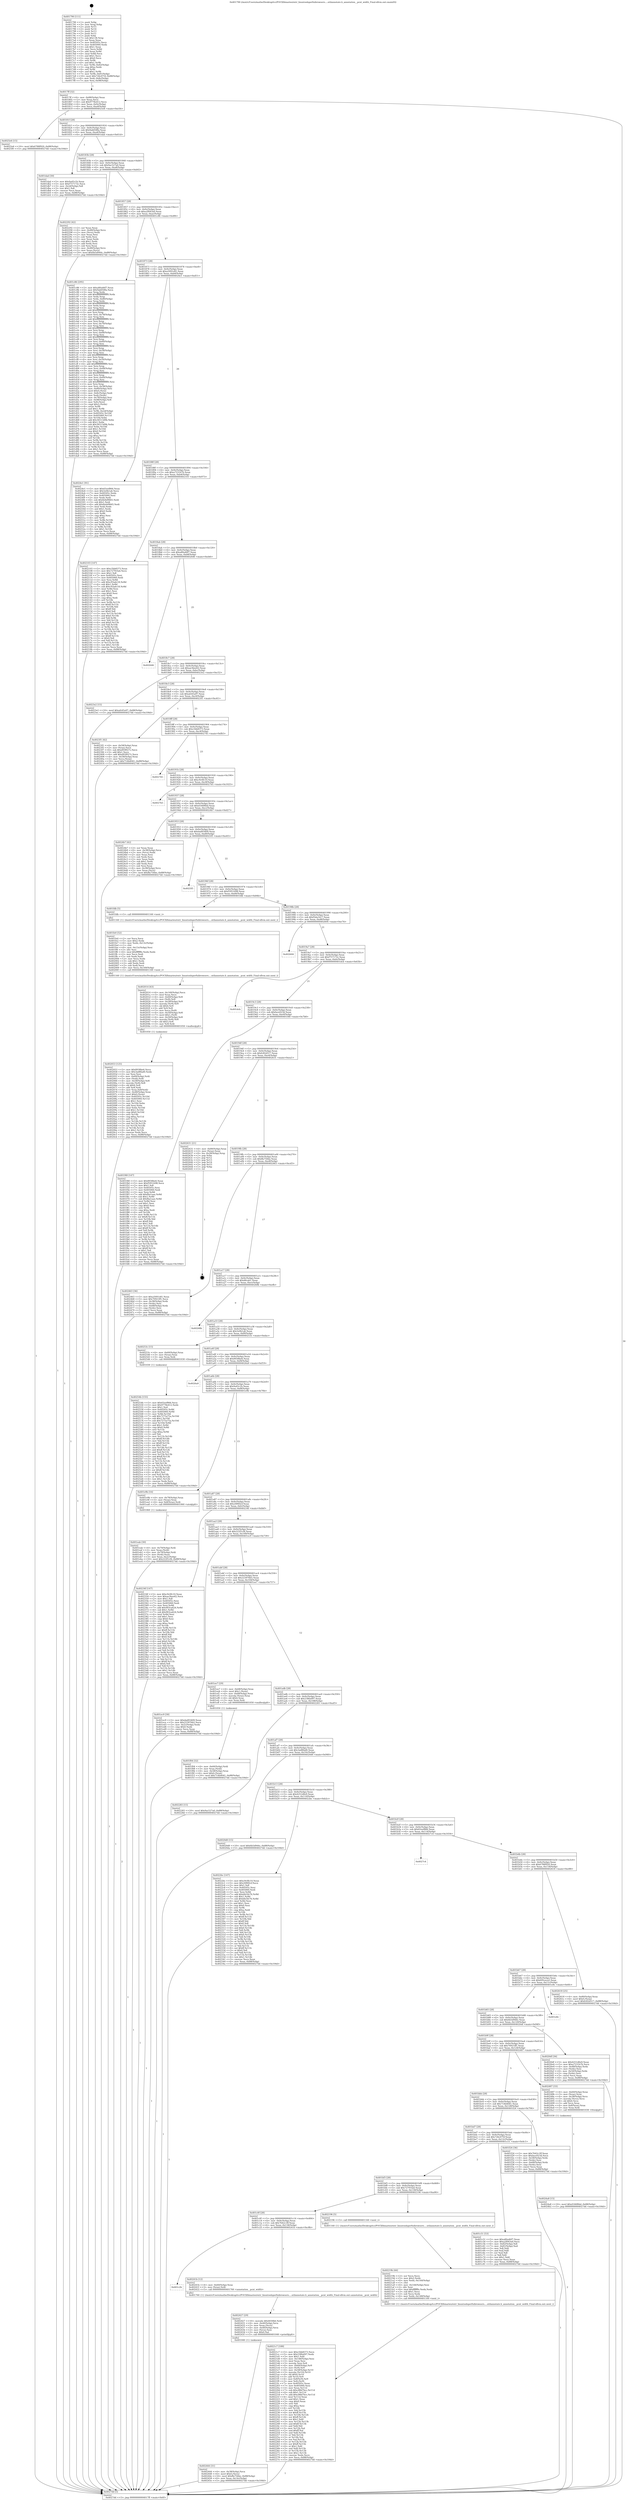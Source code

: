 digraph "0x401790" {
  label = "0x401790 (/mnt/c/Users/mathe/Desktop/tcc/POCII/binaries/extr_linuxtoolsperfuibrowsers....utilannotate.h_annotation__pcnt_width_Final-ollvm.out::main(0))"
  labelloc = "t"
  node[shape=record]

  Entry [label="",width=0.3,height=0.3,shape=circle,fillcolor=black,style=filled]
  "0x4017ff" [label="{
     0x4017ff [32]\l
     | [instrs]\l
     &nbsp;&nbsp;0x4017ff \<+6\>: mov -0x88(%rbp),%eax\l
     &nbsp;&nbsp;0x401805 \<+2\>: mov %eax,%ecx\l
     &nbsp;&nbsp;0x401807 \<+6\>: sub $0x9778e412,%ecx\l
     &nbsp;&nbsp;0x40180d \<+6\>: mov %eax,-0x9c(%rbp)\l
     &nbsp;&nbsp;0x401813 \<+6\>: mov %ecx,-0xa0(%rbp)\l
     &nbsp;&nbsp;0x401819 \<+6\>: je 00000000004025e6 \<main+0xe56\>\l
  }"]
  "0x4025e6" [label="{
     0x4025e6 [15]\l
     | [instrs]\l
     &nbsp;&nbsp;0x4025e6 \<+10\>: movl $0x6788f920,-0x88(%rbp)\l
     &nbsp;&nbsp;0x4025f0 \<+5\>: jmp 00000000004027dd \<main+0x104d\>\l
  }"]
  "0x40181f" [label="{
     0x40181f [28]\l
     | [instrs]\l
     &nbsp;&nbsp;0x40181f \<+5\>: jmp 0000000000401824 \<main+0x94\>\l
     &nbsp;&nbsp;0x401824 \<+6\>: mov -0x9c(%rbp),%eax\l
     &nbsp;&nbsp;0x40182a \<+5\>: sub $0x9ab058fa,%eax\l
     &nbsp;&nbsp;0x40182f \<+6\>: mov %eax,-0xa4(%rbp)\l
     &nbsp;&nbsp;0x401835 \<+6\>: je 0000000000401dad \<main+0x61d\>\l
  }"]
  Exit [label="",width=0.3,height=0.3,shape=circle,fillcolor=black,style=filled,peripheries=2]
  "0x401dad" [label="{
     0x401dad [30]\l
     | [instrs]\l
     &nbsp;&nbsp;0x401dad \<+5\>: mov $0x9a45c1b,%eax\l
     &nbsp;&nbsp;0x401db2 \<+5\>: mov $0xf757172c,%ecx\l
     &nbsp;&nbsp;0x401db7 \<+3\>: mov -0x2d(%rbp),%dl\l
     &nbsp;&nbsp;0x401dba \<+3\>: test $0x1,%dl\l
     &nbsp;&nbsp;0x401dbd \<+3\>: cmovne %ecx,%eax\l
     &nbsp;&nbsp;0x401dc0 \<+6\>: mov %eax,-0x88(%rbp)\l
     &nbsp;&nbsp;0x401dc6 \<+5\>: jmp 00000000004027dd \<main+0x104d\>\l
  }"]
  "0x40183b" [label="{
     0x40183b [28]\l
     | [instrs]\l
     &nbsp;&nbsp;0x40183b \<+5\>: jmp 0000000000401840 \<main+0xb0\>\l
     &nbsp;&nbsp;0x401840 \<+6\>: mov -0x9c(%rbp),%eax\l
     &nbsp;&nbsp;0x401846 \<+5\>: sub $0x9ac527a0,%eax\l
     &nbsp;&nbsp;0x40184b \<+6\>: mov %eax,-0xa8(%rbp)\l
     &nbsp;&nbsp;0x401851 \<+6\>: je 0000000000402292 \<main+0xb02\>\l
  }"]
  "0x40254b" [label="{
     0x40254b [155]\l
     | [instrs]\l
     &nbsp;&nbsp;0x40254b \<+5\>: mov $0x65eef866,%ecx\l
     &nbsp;&nbsp;0x402550 \<+5\>: mov $0x9778e412,%edx\l
     &nbsp;&nbsp;0x402555 \<+3\>: mov $0x1,%sil\l
     &nbsp;&nbsp;0x402558 \<+8\>: mov 0x40505c,%r8d\l
     &nbsp;&nbsp;0x402560 \<+8\>: mov 0x405060,%r9d\l
     &nbsp;&nbsp;0x402568 \<+3\>: mov %r8d,%r10d\l
     &nbsp;&nbsp;0x40256b \<+7\>: add $0x7275a75a,%r10d\l
     &nbsp;&nbsp;0x402572 \<+4\>: sub $0x1,%r10d\l
     &nbsp;&nbsp;0x402576 \<+7\>: sub $0x7275a75a,%r10d\l
     &nbsp;&nbsp;0x40257d \<+4\>: imul %r10d,%r8d\l
     &nbsp;&nbsp;0x402581 \<+4\>: and $0x1,%r8d\l
     &nbsp;&nbsp;0x402585 \<+4\>: cmp $0x0,%r8d\l
     &nbsp;&nbsp;0x402589 \<+4\>: sete %r11b\l
     &nbsp;&nbsp;0x40258d \<+4\>: cmp $0xa,%r9d\l
     &nbsp;&nbsp;0x402591 \<+3\>: setl %bl\l
     &nbsp;&nbsp;0x402594 \<+3\>: mov %r11b,%r14b\l
     &nbsp;&nbsp;0x402597 \<+4\>: xor $0xff,%r14b\l
     &nbsp;&nbsp;0x40259b \<+3\>: mov %bl,%r15b\l
     &nbsp;&nbsp;0x40259e \<+4\>: xor $0xff,%r15b\l
     &nbsp;&nbsp;0x4025a2 \<+4\>: xor $0x1,%sil\l
     &nbsp;&nbsp;0x4025a6 \<+3\>: mov %r14b,%r12b\l
     &nbsp;&nbsp;0x4025a9 \<+4\>: and $0xff,%r12b\l
     &nbsp;&nbsp;0x4025ad \<+3\>: and %sil,%r11b\l
     &nbsp;&nbsp;0x4025b0 \<+3\>: mov %r15b,%r13b\l
     &nbsp;&nbsp;0x4025b3 \<+4\>: and $0xff,%r13b\l
     &nbsp;&nbsp;0x4025b7 \<+3\>: and %sil,%bl\l
     &nbsp;&nbsp;0x4025ba \<+3\>: or %r11b,%r12b\l
     &nbsp;&nbsp;0x4025bd \<+3\>: or %bl,%r13b\l
     &nbsp;&nbsp;0x4025c0 \<+3\>: xor %r13b,%r12b\l
     &nbsp;&nbsp;0x4025c3 \<+3\>: or %r15b,%r14b\l
     &nbsp;&nbsp;0x4025c6 \<+4\>: xor $0xff,%r14b\l
     &nbsp;&nbsp;0x4025ca \<+4\>: or $0x1,%sil\l
     &nbsp;&nbsp;0x4025ce \<+3\>: and %sil,%r14b\l
     &nbsp;&nbsp;0x4025d1 \<+3\>: or %r14b,%r12b\l
     &nbsp;&nbsp;0x4025d4 \<+4\>: test $0x1,%r12b\l
     &nbsp;&nbsp;0x4025d8 \<+3\>: cmovne %edx,%ecx\l
     &nbsp;&nbsp;0x4025db \<+6\>: mov %ecx,-0x88(%rbp)\l
     &nbsp;&nbsp;0x4025e1 \<+5\>: jmp 00000000004027dd \<main+0x104d\>\l
  }"]
  "0x402292" [label="{
     0x402292 [42]\l
     | [instrs]\l
     &nbsp;&nbsp;0x402292 \<+2\>: xor %eax,%eax\l
     &nbsp;&nbsp;0x402294 \<+4\>: mov -0x48(%rbp),%rcx\l
     &nbsp;&nbsp;0x402298 \<+2\>: mov (%rcx),%edx\l
     &nbsp;&nbsp;0x40229a \<+2\>: mov %eax,%esi\l
     &nbsp;&nbsp;0x40229c \<+2\>: sub %edx,%esi\l
     &nbsp;&nbsp;0x40229e \<+2\>: mov %eax,%edx\l
     &nbsp;&nbsp;0x4022a0 \<+3\>: sub $0x1,%edx\l
     &nbsp;&nbsp;0x4022a3 \<+2\>: add %edx,%esi\l
     &nbsp;&nbsp;0x4022a5 \<+2\>: sub %esi,%eax\l
     &nbsp;&nbsp;0x4022a7 \<+4\>: mov -0x48(%rbp),%rcx\l
     &nbsp;&nbsp;0x4022ab \<+2\>: mov %eax,(%rcx)\l
     &nbsp;&nbsp;0x4022ad \<+10\>: movl $0x6b5d944c,-0x88(%rbp)\l
     &nbsp;&nbsp;0x4022b7 \<+5\>: jmp 00000000004027dd \<main+0x104d\>\l
  }"]
  "0x401857" [label="{
     0x401857 [28]\l
     | [instrs]\l
     &nbsp;&nbsp;0x401857 \<+5\>: jmp 000000000040185c \<main+0xcc\>\l
     &nbsp;&nbsp;0x40185c \<+6\>: mov -0x9c(%rbp),%eax\l
     &nbsp;&nbsp;0x401862 \<+5\>: sub $0xa2f043a0,%eax\l
     &nbsp;&nbsp;0x401867 \<+6\>: mov %eax,-0xac(%rbp)\l
     &nbsp;&nbsp;0x40186d \<+6\>: je 0000000000401c86 \<main+0x4f6\>\l
  }"]
  "0x4024a8" [label="{
     0x4024a8 [15]\l
     | [instrs]\l
     &nbsp;&nbsp;0x4024a8 \<+10\>: movl $0xd166f6bd,-0x88(%rbp)\l
     &nbsp;&nbsp;0x4024b2 \<+5\>: jmp 00000000004027dd \<main+0x104d\>\l
  }"]
  "0x401c86" [label="{
     0x401c86 [295]\l
     | [instrs]\l
     &nbsp;&nbsp;0x401c86 \<+5\>: mov $0xa80a46f7,%eax\l
     &nbsp;&nbsp;0x401c8b \<+5\>: mov $0x9ab058fa,%ecx\l
     &nbsp;&nbsp;0x401c90 \<+3\>: mov %rsp,%rdx\l
     &nbsp;&nbsp;0x401c93 \<+4\>: add $0xfffffffffffffff0,%rdx\l
     &nbsp;&nbsp;0x401c97 \<+3\>: mov %rdx,%rsp\l
     &nbsp;&nbsp;0x401c9a \<+4\>: mov %rdx,-0x80(%rbp)\l
     &nbsp;&nbsp;0x401c9e \<+3\>: mov %rsp,%rdx\l
     &nbsp;&nbsp;0x401ca1 \<+4\>: add $0xfffffffffffffff0,%rdx\l
     &nbsp;&nbsp;0x401ca5 \<+3\>: mov %rdx,%rsp\l
     &nbsp;&nbsp;0x401ca8 \<+3\>: mov %rsp,%rsi\l
     &nbsp;&nbsp;0x401cab \<+4\>: add $0xfffffffffffffff0,%rsi\l
     &nbsp;&nbsp;0x401caf \<+3\>: mov %rsi,%rsp\l
     &nbsp;&nbsp;0x401cb2 \<+4\>: mov %rsi,-0x78(%rbp)\l
     &nbsp;&nbsp;0x401cb6 \<+3\>: mov %rsp,%rsi\l
     &nbsp;&nbsp;0x401cb9 \<+4\>: add $0xfffffffffffffff0,%rsi\l
     &nbsp;&nbsp;0x401cbd \<+3\>: mov %rsi,%rsp\l
     &nbsp;&nbsp;0x401cc0 \<+4\>: mov %rsi,-0x70(%rbp)\l
     &nbsp;&nbsp;0x401cc4 \<+3\>: mov %rsp,%rsi\l
     &nbsp;&nbsp;0x401cc7 \<+4\>: add $0xfffffffffffffff0,%rsi\l
     &nbsp;&nbsp;0x401ccb \<+3\>: mov %rsi,%rsp\l
     &nbsp;&nbsp;0x401cce \<+4\>: mov %rsi,-0x68(%rbp)\l
     &nbsp;&nbsp;0x401cd2 \<+3\>: mov %rsp,%rsi\l
     &nbsp;&nbsp;0x401cd5 \<+4\>: add $0xfffffffffffffff0,%rsi\l
     &nbsp;&nbsp;0x401cd9 \<+3\>: mov %rsi,%rsp\l
     &nbsp;&nbsp;0x401cdc \<+4\>: mov %rsi,-0x60(%rbp)\l
     &nbsp;&nbsp;0x401ce0 \<+3\>: mov %rsp,%rsi\l
     &nbsp;&nbsp;0x401ce3 \<+4\>: add $0xfffffffffffffff0,%rsi\l
     &nbsp;&nbsp;0x401ce7 \<+3\>: mov %rsi,%rsp\l
     &nbsp;&nbsp;0x401cea \<+4\>: mov %rsi,-0x58(%rbp)\l
     &nbsp;&nbsp;0x401cee \<+3\>: mov %rsp,%rsi\l
     &nbsp;&nbsp;0x401cf1 \<+4\>: add $0xfffffffffffffff0,%rsi\l
     &nbsp;&nbsp;0x401cf5 \<+3\>: mov %rsi,%rsp\l
     &nbsp;&nbsp;0x401cf8 \<+4\>: mov %rsi,-0x50(%rbp)\l
     &nbsp;&nbsp;0x401cfc \<+3\>: mov %rsp,%rsi\l
     &nbsp;&nbsp;0x401cff \<+4\>: add $0xfffffffffffffff0,%rsi\l
     &nbsp;&nbsp;0x401d03 \<+3\>: mov %rsi,%rsp\l
     &nbsp;&nbsp;0x401d06 \<+4\>: mov %rsi,-0x48(%rbp)\l
     &nbsp;&nbsp;0x401d0a \<+3\>: mov %rsp,%rsi\l
     &nbsp;&nbsp;0x401d0d \<+4\>: add $0xfffffffffffffff0,%rsi\l
     &nbsp;&nbsp;0x401d11 \<+3\>: mov %rsi,%rsp\l
     &nbsp;&nbsp;0x401d14 \<+4\>: mov %rsi,-0x40(%rbp)\l
     &nbsp;&nbsp;0x401d18 \<+3\>: mov %rsp,%rsi\l
     &nbsp;&nbsp;0x401d1b \<+4\>: add $0xfffffffffffffff0,%rsi\l
     &nbsp;&nbsp;0x401d1f \<+3\>: mov %rsi,%rsp\l
     &nbsp;&nbsp;0x401d22 \<+4\>: mov %rsi,-0x38(%rbp)\l
     &nbsp;&nbsp;0x401d26 \<+4\>: mov -0x80(%rbp),%rsi\l
     &nbsp;&nbsp;0x401d2a \<+6\>: movl $0x0,(%rsi)\l
     &nbsp;&nbsp;0x401d30 \<+6\>: mov -0x8c(%rbp),%edi\l
     &nbsp;&nbsp;0x401d36 \<+2\>: mov %edi,(%rdx)\l
     &nbsp;&nbsp;0x401d38 \<+4\>: mov -0x78(%rbp),%rsi\l
     &nbsp;&nbsp;0x401d3c \<+7\>: mov -0x98(%rbp),%r8\l
     &nbsp;&nbsp;0x401d43 \<+3\>: mov %r8,(%rsi)\l
     &nbsp;&nbsp;0x401d46 \<+3\>: cmpl $0x2,(%rdx)\l
     &nbsp;&nbsp;0x401d49 \<+4\>: setne %r9b\l
     &nbsp;&nbsp;0x401d4d \<+4\>: and $0x1,%r9b\l
     &nbsp;&nbsp;0x401d51 \<+4\>: mov %r9b,-0x2d(%rbp)\l
     &nbsp;&nbsp;0x401d55 \<+8\>: mov 0x40505c,%r10d\l
     &nbsp;&nbsp;0x401d5d \<+8\>: mov 0x405060,%r11d\l
     &nbsp;&nbsp;0x401d65 \<+3\>: mov %r10d,%ebx\l
     &nbsp;&nbsp;0x401d68 \<+6\>: add $0x36513d9b,%ebx\l
     &nbsp;&nbsp;0x401d6e \<+3\>: sub $0x1,%ebx\l
     &nbsp;&nbsp;0x401d71 \<+6\>: sub $0x36513d9b,%ebx\l
     &nbsp;&nbsp;0x401d77 \<+4\>: imul %ebx,%r10d\l
     &nbsp;&nbsp;0x401d7b \<+4\>: and $0x1,%r10d\l
     &nbsp;&nbsp;0x401d7f \<+4\>: cmp $0x0,%r10d\l
     &nbsp;&nbsp;0x401d83 \<+4\>: sete %r9b\l
     &nbsp;&nbsp;0x401d87 \<+4\>: cmp $0xa,%r11d\l
     &nbsp;&nbsp;0x401d8b \<+4\>: setl %r14b\l
     &nbsp;&nbsp;0x401d8f \<+3\>: mov %r9b,%r15b\l
     &nbsp;&nbsp;0x401d92 \<+3\>: and %r14b,%r15b\l
     &nbsp;&nbsp;0x401d95 \<+3\>: xor %r14b,%r9b\l
     &nbsp;&nbsp;0x401d98 \<+3\>: or %r9b,%r15b\l
     &nbsp;&nbsp;0x401d9b \<+4\>: test $0x1,%r15b\l
     &nbsp;&nbsp;0x401d9f \<+3\>: cmovne %ecx,%eax\l
     &nbsp;&nbsp;0x401da2 \<+6\>: mov %eax,-0x88(%rbp)\l
     &nbsp;&nbsp;0x401da8 \<+5\>: jmp 00000000004027dd \<main+0x104d\>\l
  }"]
  "0x401873" [label="{
     0x401873 [28]\l
     | [instrs]\l
     &nbsp;&nbsp;0x401873 \<+5\>: jmp 0000000000401878 \<main+0xe8\>\l
     &nbsp;&nbsp;0x401878 \<+6\>: mov -0x9c(%rbp),%eax\l
     &nbsp;&nbsp;0x40187e \<+5\>: sub $0xa5091e81,%eax\l
     &nbsp;&nbsp;0x401883 \<+6\>: mov %eax,-0xb0(%rbp)\l
     &nbsp;&nbsp;0x401889 \<+6\>: je 00000000004024e1 \<main+0xd51\>\l
  }"]
  "0x402444" [label="{
     0x402444 [31]\l
     | [instrs]\l
     &nbsp;&nbsp;0x402444 \<+4\>: mov -0x38(%rbp),%rcx\l
     &nbsp;&nbsp;0x402448 \<+6\>: movl $0x0,(%rcx)\l
     &nbsp;&nbsp;0x40244e \<+10\>: movl $0xffa756be,-0x88(%rbp)\l
     &nbsp;&nbsp;0x402458 \<+6\>: mov %eax,-0x14c(%rbp)\l
     &nbsp;&nbsp;0x40245e \<+5\>: jmp 00000000004027dd \<main+0x104d\>\l
  }"]
  "0x4024e1" [label="{
     0x4024e1 [91]\l
     | [instrs]\l
     &nbsp;&nbsp;0x4024e1 \<+5\>: mov $0x65eef866,%eax\l
     &nbsp;&nbsp;0x4024e6 \<+5\>: mov $0x5e0b1a6,%ecx\l
     &nbsp;&nbsp;0x4024eb \<+7\>: mov 0x40505c,%edx\l
     &nbsp;&nbsp;0x4024f2 \<+7\>: mov 0x405060,%esi\l
     &nbsp;&nbsp;0x4024f9 \<+2\>: mov %edx,%edi\l
     &nbsp;&nbsp;0x4024fb \<+6\>: sub $0x8e6d9665,%edi\l
     &nbsp;&nbsp;0x402501 \<+3\>: sub $0x1,%edi\l
     &nbsp;&nbsp;0x402504 \<+6\>: add $0x8e6d9665,%edi\l
     &nbsp;&nbsp;0x40250a \<+3\>: imul %edi,%edx\l
     &nbsp;&nbsp;0x40250d \<+3\>: and $0x1,%edx\l
     &nbsp;&nbsp;0x402510 \<+3\>: cmp $0x0,%edx\l
     &nbsp;&nbsp;0x402513 \<+4\>: sete %r8b\l
     &nbsp;&nbsp;0x402517 \<+3\>: cmp $0xa,%esi\l
     &nbsp;&nbsp;0x40251a \<+4\>: setl %r9b\l
     &nbsp;&nbsp;0x40251e \<+3\>: mov %r8b,%r10b\l
     &nbsp;&nbsp;0x402521 \<+3\>: and %r9b,%r10b\l
     &nbsp;&nbsp;0x402524 \<+3\>: xor %r9b,%r8b\l
     &nbsp;&nbsp;0x402527 \<+3\>: or %r8b,%r10b\l
     &nbsp;&nbsp;0x40252a \<+4\>: test $0x1,%r10b\l
     &nbsp;&nbsp;0x40252e \<+3\>: cmovne %ecx,%eax\l
     &nbsp;&nbsp;0x402531 \<+6\>: mov %eax,-0x88(%rbp)\l
     &nbsp;&nbsp;0x402537 \<+5\>: jmp 00000000004027dd \<main+0x104d\>\l
  }"]
  "0x40188f" [label="{
     0x40188f [28]\l
     | [instrs]\l
     &nbsp;&nbsp;0x40188f \<+5\>: jmp 0000000000401894 \<main+0x104\>\l
     &nbsp;&nbsp;0x401894 \<+6\>: mov -0x9c(%rbp),%eax\l
     &nbsp;&nbsp;0x40189a \<+5\>: sub $0xa7231b7b,%eax\l
     &nbsp;&nbsp;0x40189f \<+6\>: mov %eax,-0xb4(%rbp)\l
     &nbsp;&nbsp;0x4018a5 \<+6\>: je 0000000000402103 \<main+0x973\>\l
  }"]
  "0x402427" [label="{
     0x402427 [29]\l
     | [instrs]\l
     &nbsp;&nbsp;0x402427 \<+10\>: movabs $0x4030b6,%rdi\l
     &nbsp;&nbsp;0x402431 \<+4\>: mov -0x40(%rbp),%rcx\l
     &nbsp;&nbsp;0x402435 \<+2\>: mov %eax,(%rcx)\l
     &nbsp;&nbsp;0x402437 \<+4\>: mov -0x40(%rbp),%rcx\l
     &nbsp;&nbsp;0x40243b \<+2\>: mov (%rcx),%esi\l
     &nbsp;&nbsp;0x40243d \<+2\>: mov $0x0,%al\l
     &nbsp;&nbsp;0x40243f \<+5\>: call 0000000000401040 \<printf@plt\>\l
     | [calls]\l
     &nbsp;&nbsp;0x401040 \{1\} (unknown)\l
  }"]
  "0x402103" [label="{
     0x402103 [147]\l
     | [instrs]\l
     &nbsp;&nbsp;0x402103 \<+5\>: mov $0xc5bb8373,%eax\l
     &nbsp;&nbsp;0x402108 \<+5\>: mov $0x72791fa4,%ecx\l
     &nbsp;&nbsp;0x40210d \<+2\>: mov $0x1,%dl\l
     &nbsp;&nbsp;0x40210f \<+7\>: mov 0x40505c,%esi\l
     &nbsp;&nbsp;0x402116 \<+7\>: mov 0x405060,%edi\l
     &nbsp;&nbsp;0x40211d \<+3\>: mov %esi,%r8d\l
     &nbsp;&nbsp;0x402120 \<+7\>: add $0xc93adc18,%r8d\l
     &nbsp;&nbsp;0x402127 \<+4\>: sub $0x1,%r8d\l
     &nbsp;&nbsp;0x40212b \<+7\>: sub $0xc93adc18,%r8d\l
     &nbsp;&nbsp;0x402132 \<+4\>: imul %r8d,%esi\l
     &nbsp;&nbsp;0x402136 \<+3\>: and $0x1,%esi\l
     &nbsp;&nbsp;0x402139 \<+3\>: cmp $0x0,%esi\l
     &nbsp;&nbsp;0x40213c \<+4\>: sete %r9b\l
     &nbsp;&nbsp;0x402140 \<+3\>: cmp $0xa,%edi\l
     &nbsp;&nbsp;0x402143 \<+4\>: setl %r10b\l
     &nbsp;&nbsp;0x402147 \<+3\>: mov %r9b,%r11b\l
     &nbsp;&nbsp;0x40214a \<+4\>: xor $0xff,%r11b\l
     &nbsp;&nbsp;0x40214e \<+3\>: mov %r10b,%bl\l
     &nbsp;&nbsp;0x402151 \<+3\>: xor $0xff,%bl\l
     &nbsp;&nbsp;0x402154 \<+3\>: xor $0x0,%dl\l
     &nbsp;&nbsp;0x402157 \<+3\>: mov %r11b,%r14b\l
     &nbsp;&nbsp;0x40215a \<+4\>: and $0x0,%r14b\l
     &nbsp;&nbsp;0x40215e \<+3\>: and %dl,%r9b\l
     &nbsp;&nbsp;0x402161 \<+3\>: mov %bl,%r15b\l
     &nbsp;&nbsp;0x402164 \<+4\>: and $0x0,%r15b\l
     &nbsp;&nbsp;0x402168 \<+3\>: and %dl,%r10b\l
     &nbsp;&nbsp;0x40216b \<+3\>: or %r9b,%r14b\l
     &nbsp;&nbsp;0x40216e \<+3\>: or %r10b,%r15b\l
     &nbsp;&nbsp;0x402171 \<+3\>: xor %r15b,%r14b\l
     &nbsp;&nbsp;0x402174 \<+3\>: or %bl,%r11b\l
     &nbsp;&nbsp;0x402177 \<+4\>: xor $0xff,%r11b\l
     &nbsp;&nbsp;0x40217b \<+3\>: or $0x0,%dl\l
     &nbsp;&nbsp;0x40217e \<+3\>: and %dl,%r11b\l
     &nbsp;&nbsp;0x402181 \<+3\>: or %r11b,%r14b\l
     &nbsp;&nbsp;0x402184 \<+4\>: test $0x1,%r14b\l
     &nbsp;&nbsp;0x402188 \<+3\>: cmovne %ecx,%eax\l
     &nbsp;&nbsp;0x40218b \<+6\>: mov %eax,-0x88(%rbp)\l
     &nbsp;&nbsp;0x402191 \<+5\>: jmp 00000000004027dd \<main+0x104d\>\l
  }"]
  "0x4018ab" [label="{
     0x4018ab [28]\l
     | [instrs]\l
     &nbsp;&nbsp;0x4018ab \<+5\>: jmp 00000000004018b0 \<main+0x120\>\l
     &nbsp;&nbsp;0x4018b0 \<+6\>: mov -0x9c(%rbp),%eax\l
     &nbsp;&nbsp;0x4018b6 \<+5\>: sub $0xa80a46f7,%eax\l
     &nbsp;&nbsp;0x4018bb \<+6\>: mov %eax,-0xb8(%rbp)\l
     &nbsp;&nbsp;0x4018c1 \<+6\>: je 0000000000402646 \<main+0xeb6\>\l
  }"]
  "0x401c2b" [label="{
     0x401c2b\l
  }", style=dashed]
  "0x402646" [label="{
     0x402646\l
  }", style=dashed]
  "0x4018c7" [label="{
     0x4018c7 [28]\l
     | [instrs]\l
     &nbsp;&nbsp;0x4018c7 \<+5\>: jmp 00000000004018cc \<main+0x13c\>\l
     &nbsp;&nbsp;0x4018cc \<+6\>: mov -0x9c(%rbp),%eax\l
     &nbsp;&nbsp;0x4018d2 \<+5\>: sub $0xae3bee62,%eax\l
     &nbsp;&nbsp;0x4018d7 \<+6\>: mov %eax,-0xbc(%rbp)\l
     &nbsp;&nbsp;0x4018dd \<+6\>: je 00000000004023e2 \<main+0xc52\>\l
  }"]
  "0x40241b" [label="{
     0x40241b [12]\l
     | [instrs]\l
     &nbsp;&nbsp;0x40241b \<+4\>: mov -0x60(%rbp),%rax\l
     &nbsp;&nbsp;0x40241f \<+3\>: mov (%rax),%rdi\l
     &nbsp;&nbsp;0x402422 \<+5\>: call 0000000000401760 \<annotation__pcnt_width\>\l
     | [calls]\l
     &nbsp;&nbsp;0x401760 \{1\} (/mnt/c/Users/mathe/Desktop/tcc/POCII/binaries/extr_linuxtoolsperfuibrowsers....utilannotate.h_annotation__pcnt_width_Final-ollvm.out::annotation__pcnt_width)\l
  }"]
  "0x4023e2" [label="{
     0x4023e2 [15]\l
     | [instrs]\l
     &nbsp;&nbsp;0x4023e2 \<+10\>: movl $0xafc65a97,-0x88(%rbp)\l
     &nbsp;&nbsp;0x4023ec \<+5\>: jmp 00000000004027dd \<main+0x104d\>\l
  }"]
  "0x4018e3" [label="{
     0x4018e3 [28]\l
     | [instrs]\l
     &nbsp;&nbsp;0x4018e3 \<+5\>: jmp 00000000004018e8 \<main+0x158\>\l
     &nbsp;&nbsp;0x4018e8 \<+6\>: mov -0x9c(%rbp),%eax\l
     &nbsp;&nbsp;0x4018ee \<+5\>: sub $0xafc65a97,%eax\l
     &nbsp;&nbsp;0x4018f3 \<+6\>: mov %eax,-0xc0(%rbp)\l
     &nbsp;&nbsp;0x4018f9 \<+6\>: je 00000000004023f1 \<main+0xc61\>\l
  }"]
  "0x4021c7" [label="{
     0x4021c7 [188]\l
     | [instrs]\l
     &nbsp;&nbsp;0x4021c7 \<+5\>: mov $0xc5bb8373,%ecx\l
     &nbsp;&nbsp;0x4021cc \<+5\>: mov $0x238fa097,%edx\l
     &nbsp;&nbsp;0x4021d1 \<+3\>: mov $0x1,%dil\l
     &nbsp;&nbsp;0x4021d4 \<+6\>: mov -0x148(%rbp),%esi\l
     &nbsp;&nbsp;0x4021da \<+3\>: imul %eax,%esi\l
     &nbsp;&nbsp;0x4021dd \<+3\>: movslq %esi,%r8\l
     &nbsp;&nbsp;0x4021e0 \<+4\>: mov -0x60(%rbp),%r9\l
     &nbsp;&nbsp;0x4021e4 \<+3\>: mov (%r9),%r9\l
     &nbsp;&nbsp;0x4021e7 \<+4\>: mov -0x58(%rbp),%r10\l
     &nbsp;&nbsp;0x4021eb \<+3\>: movslq (%r10),%r10\l
     &nbsp;&nbsp;0x4021ee \<+4\>: shl $0x4,%r10\l
     &nbsp;&nbsp;0x4021f2 \<+3\>: add %r10,%r9\l
     &nbsp;&nbsp;0x4021f5 \<+4\>: mov 0x8(%r9),%r9\l
     &nbsp;&nbsp;0x4021f9 \<+3\>: mov %r8,(%r9)\l
     &nbsp;&nbsp;0x4021fc \<+7\>: mov 0x40505c,%eax\l
     &nbsp;&nbsp;0x402203 \<+7\>: mov 0x405060,%esi\l
     &nbsp;&nbsp;0x40220a \<+3\>: mov %eax,%r11d\l
     &nbsp;&nbsp;0x40220d \<+7\>: sub $0xc88d7bcc,%r11d\l
     &nbsp;&nbsp;0x402214 \<+4\>: sub $0x1,%r11d\l
     &nbsp;&nbsp;0x402218 \<+7\>: add $0xc88d7bcc,%r11d\l
     &nbsp;&nbsp;0x40221f \<+4\>: imul %r11d,%eax\l
     &nbsp;&nbsp;0x402223 \<+3\>: and $0x1,%eax\l
     &nbsp;&nbsp;0x402226 \<+3\>: cmp $0x0,%eax\l
     &nbsp;&nbsp;0x402229 \<+3\>: sete %bl\l
     &nbsp;&nbsp;0x40222c \<+3\>: cmp $0xa,%esi\l
     &nbsp;&nbsp;0x40222f \<+4\>: setl %r14b\l
     &nbsp;&nbsp;0x402233 \<+3\>: mov %bl,%r15b\l
     &nbsp;&nbsp;0x402236 \<+4\>: xor $0xff,%r15b\l
     &nbsp;&nbsp;0x40223a \<+3\>: mov %r14b,%r12b\l
     &nbsp;&nbsp;0x40223d \<+4\>: xor $0xff,%r12b\l
     &nbsp;&nbsp;0x402241 \<+4\>: xor $0x1,%dil\l
     &nbsp;&nbsp;0x402245 \<+3\>: mov %r15b,%r13b\l
     &nbsp;&nbsp;0x402248 \<+4\>: and $0xff,%r13b\l
     &nbsp;&nbsp;0x40224c \<+3\>: and %dil,%bl\l
     &nbsp;&nbsp;0x40224f \<+3\>: mov %r12b,%al\l
     &nbsp;&nbsp;0x402252 \<+2\>: and $0xff,%al\l
     &nbsp;&nbsp;0x402254 \<+3\>: and %dil,%r14b\l
     &nbsp;&nbsp;0x402257 \<+3\>: or %bl,%r13b\l
     &nbsp;&nbsp;0x40225a \<+3\>: or %r14b,%al\l
     &nbsp;&nbsp;0x40225d \<+3\>: xor %al,%r13b\l
     &nbsp;&nbsp;0x402260 \<+3\>: or %r12b,%r15b\l
     &nbsp;&nbsp;0x402263 \<+4\>: xor $0xff,%r15b\l
     &nbsp;&nbsp;0x402267 \<+4\>: or $0x1,%dil\l
     &nbsp;&nbsp;0x40226b \<+3\>: and %dil,%r15b\l
     &nbsp;&nbsp;0x40226e \<+3\>: or %r15b,%r13b\l
     &nbsp;&nbsp;0x402271 \<+4\>: test $0x1,%r13b\l
     &nbsp;&nbsp;0x402275 \<+3\>: cmovne %edx,%ecx\l
     &nbsp;&nbsp;0x402278 \<+6\>: mov %ecx,-0x88(%rbp)\l
     &nbsp;&nbsp;0x40227e \<+5\>: jmp 00000000004027dd \<main+0x104d\>\l
  }"]
  "0x4023f1" [label="{
     0x4023f1 [42]\l
     | [instrs]\l
     &nbsp;&nbsp;0x4023f1 \<+4\>: mov -0x58(%rbp),%rax\l
     &nbsp;&nbsp;0x4023f5 \<+2\>: mov (%rax),%ecx\l
     &nbsp;&nbsp;0x4023f7 \<+6\>: sub $0xd93f027c,%ecx\l
     &nbsp;&nbsp;0x4023fd \<+3\>: add $0x1,%ecx\l
     &nbsp;&nbsp;0x402400 \<+6\>: add $0xd93f027c,%ecx\l
     &nbsp;&nbsp;0x402406 \<+4\>: mov -0x58(%rbp),%rax\l
     &nbsp;&nbsp;0x40240a \<+2\>: mov %ecx,(%rax)\l
     &nbsp;&nbsp;0x40240c \<+10\>: movl $0x714b4041,-0x88(%rbp)\l
     &nbsp;&nbsp;0x402416 \<+5\>: jmp 00000000004027dd \<main+0x104d\>\l
  }"]
  "0x4018ff" [label="{
     0x4018ff [28]\l
     | [instrs]\l
     &nbsp;&nbsp;0x4018ff \<+5\>: jmp 0000000000401904 \<main+0x174\>\l
     &nbsp;&nbsp;0x401904 \<+6\>: mov -0x9c(%rbp),%eax\l
     &nbsp;&nbsp;0x40190a \<+5\>: sub $0xc5bb8373,%eax\l
     &nbsp;&nbsp;0x40190f \<+6\>: mov %eax,-0xc4(%rbp)\l
     &nbsp;&nbsp;0x401915 \<+6\>: je 0000000000402745 \<main+0xfb5\>\l
  }"]
  "0x40219b" [label="{
     0x40219b [44]\l
     | [instrs]\l
     &nbsp;&nbsp;0x40219b \<+2\>: xor %ecx,%ecx\l
     &nbsp;&nbsp;0x40219d \<+5\>: mov $0x2,%edx\l
     &nbsp;&nbsp;0x4021a2 \<+6\>: mov %edx,-0x144(%rbp)\l
     &nbsp;&nbsp;0x4021a8 \<+1\>: cltd\l
     &nbsp;&nbsp;0x4021a9 \<+6\>: mov -0x144(%rbp),%esi\l
     &nbsp;&nbsp;0x4021af \<+2\>: idiv %esi\l
     &nbsp;&nbsp;0x4021b1 \<+6\>: imul $0xfffffffe,%edx,%edx\l
     &nbsp;&nbsp;0x4021b7 \<+3\>: sub $0x1,%ecx\l
     &nbsp;&nbsp;0x4021ba \<+2\>: sub %ecx,%edx\l
     &nbsp;&nbsp;0x4021bc \<+6\>: mov %edx,-0x148(%rbp)\l
     &nbsp;&nbsp;0x4021c2 \<+5\>: call 0000000000401160 \<next_i\>\l
     | [calls]\l
     &nbsp;&nbsp;0x401160 \{1\} (/mnt/c/Users/mathe/Desktop/tcc/POCII/binaries/extr_linuxtoolsperfuibrowsers....utilannotate.h_annotation__pcnt_width_Final-ollvm.out::next_i)\l
  }"]
  "0x402745" [label="{
     0x402745\l
  }", style=dashed]
  "0x40191b" [label="{
     0x40191b [28]\l
     | [instrs]\l
     &nbsp;&nbsp;0x40191b \<+5\>: jmp 0000000000401920 \<main+0x190\>\l
     &nbsp;&nbsp;0x401920 \<+6\>: mov -0x9c(%rbp),%eax\l
     &nbsp;&nbsp;0x401926 \<+5\>: sub $0xc9c0fc10,%eax\l
     &nbsp;&nbsp;0x40192b \<+6\>: mov %eax,-0xc8(%rbp)\l
     &nbsp;&nbsp;0x401931 \<+6\>: je 00000000004027b5 \<main+0x1025\>\l
  }"]
  "0x401c0f" [label="{
     0x401c0f [28]\l
     | [instrs]\l
     &nbsp;&nbsp;0x401c0f \<+5\>: jmp 0000000000401c14 \<main+0x484\>\l
     &nbsp;&nbsp;0x401c14 \<+6\>: mov -0x9c(%rbp),%eax\l
     &nbsp;&nbsp;0x401c1a \<+5\>: sub $0x7642c1ff,%eax\l
     &nbsp;&nbsp;0x401c1f \<+6\>: mov %eax,-0x134(%rbp)\l
     &nbsp;&nbsp;0x401c25 \<+6\>: je 000000000040241b \<main+0xc8b\>\l
  }"]
  "0x4027b5" [label="{
     0x4027b5\l
  }", style=dashed]
  "0x401937" [label="{
     0x401937 [28]\l
     | [instrs]\l
     &nbsp;&nbsp;0x401937 \<+5\>: jmp 000000000040193c \<main+0x1ac\>\l
     &nbsp;&nbsp;0x40193c \<+6\>: mov -0x9c(%rbp),%eax\l
     &nbsp;&nbsp;0x401942 \<+5\>: sub $0xd166f6bd,%eax\l
     &nbsp;&nbsp;0x401947 \<+6\>: mov %eax,-0xcc(%rbp)\l
     &nbsp;&nbsp;0x40194d \<+6\>: je 00000000004024b7 \<main+0xd27\>\l
  }"]
  "0x402196" [label="{
     0x402196 [5]\l
     | [instrs]\l
     &nbsp;&nbsp;0x402196 \<+5\>: call 0000000000401160 \<next_i\>\l
     | [calls]\l
     &nbsp;&nbsp;0x401160 \{1\} (/mnt/c/Users/mathe/Desktop/tcc/POCII/binaries/extr_linuxtoolsperfuibrowsers....utilannotate.h_annotation__pcnt_width_Final-ollvm.out::next_i)\l
  }"]
  "0x4024b7" [label="{
     0x4024b7 [42]\l
     | [instrs]\l
     &nbsp;&nbsp;0x4024b7 \<+2\>: xor %eax,%eax\l
     &nbsp;&nbsp;0x4024b9 \<+4\>: mov -0x38(%rbp),%rcx\l
     &nbsp;&nbsp;0x4024bd \<+2\>: mov (%rcx),%edx\l
     &nbsp;&nbsp;0x4024bf \<+2\>: mov %eax,%esi\l
     &nbsp;&nbsp;0x4024c1 \<+2\>: sub %edx,%esi\l
     &nbsp;&nbsp;0x4024c3 \<+2\>: mov %eax,%edx\l
     &nbsp;&nbsp;0x4024c5 \<+3\>: sub $0x1,%edx\l
     &nbsp;&nbsp;0x4024c8 \<+2\>: add %edx,%esi\l
     &nbsp;&nbsp;0x4024ca \<+2\>: sub %esi,%eax\l
     &nbsp;&nbsp;0x4024cc \<+4\>: mov -0x38(%rbp),%rcx\l
     &nbsp;&nbsp;0x4024d0 \<+2\>: mov %eax,(%rcx)\l
     &nbsp;&nbsp;0x4024d2 \<+10\>: movl $0xffa756be,-0x88(%rbp)\l
     &nbsp;&nbsp;0x4024dc \<+5\>: jmp 00000000004027dd \<main+0x104d\>\l
  }"]
  "0x401953" [label="{
     0x401953 [28]\l
     | [instrs]\l
     &nbsp;&nbsp;0x401953 \<+5\>: jmp 0000000000401958 \<main+0x1c8\>\l
     &nbsp;&nbsp;0x401958 \<+6\>: mov -0x9c(%rbp),%eax\l
     &nbsp;&nbsp;0x40195e \<+5\>: sub $0xdad93409,%eax\l
     &nbsp;&nbsp;0x401963 \<+6\>: mov %eax,-0xd0(%rbp)\l
     &nbsp;&nbsp;0x401969 \<+6\>: je 00000000004025f5 \<main+0xe65\>\l
  }"]
  "0x402053" [label="{
     0x402053 [125]\l
     | [instrs]\l
     &nbsp;&nbsp;0x402053 \<+5\>: mov $0x8938be6,%ecx\l
     &nbsp;&nbsp;0x402058 \<+5\>: mov $0x3ad8fad0,%edx\l
     &nbsp;&nbsp;0x40205d \<+2\>: xor %esi,%esi\l
     &nbsp;&nbsp;0x40205f \<+4\>: mov -0x60(%rbp),%rdi\l
     &nbsp;&nbsp;0x402063 \<+3\>: mov (%rdi),%rdi\l
     &nbsp;&nbsp;0x402066 \<+4\>: mov -0x58(%rbp),%r8\l
     &nbsp;&nbsp;0x40206a \<+3\>: movslq (%r8),%r8\l
     &nbsp;&nbsp;0x40206d \<+4\>: shl $0x4,%r8\l
     &nbsp;&nbsp;0x402071 \<+3\>: add %r8,%rdi\l
     &nbsp;&nbsp;0x402074 \<+4\>: mov %rax,0x8(%rdi)\l
     &nbsp;&nbsp;0x402078 \<+4\>: mov -0x48(%rbp),%rax\l
     &nbsp;&nbsp;0x40207c \<+6\>: movl $0x0,(%rax)\l
     &nbsp;&nbsp;0x402082 \<+8\>: mov 0x40505c,%r10d\l
     &nbsp;&nbsp;0x40208a \<+8\>: mov 0x405060,%r11d\l
     &nbsp;&nbsp;0x402092 \<+3\>: sub $0x1,%esi\l
     &nbsp;&nbsp;0x402095 \<+3\>: mov %r10d,%ebx\l
     &nbsp;&nbsp;0x402098 \<+2\>: add %esi,%ebx\l
     &nbsp;&nbsp;0x40209a \<+4\>: imul %ebx,%r10d\l
     &nbsp;&nbsp;0x40209e \<+4\>: and $0x1,%r10d\l
     &nbsp;&nbsp;0x4020a2 \<+4\>: cmp $0x0,%r10d\l
     &nbsp;&nbsp;0x4020a6 \<+4\>: sete %r14b\l
     &nbsp;&nbsp;0x4020aa \<+4\>: cmp $0xa,%r11d\l
     &nbsp;&nbsp;0x4020ae \<+4\>: setl %r15b\l
     &nbsp;&nbsp;0x4020b2 \<+3\>: mov %r14b,%r12b\l
     &nbsp;&nbsp;0x4020b5 \<+3\>: and %r15b,%r12b\l
     &nbsp;&nbsp;0x4020b8 \<+3\>: xor %r15b,%r14b\l
     &nbsp;&nbsp;0x4020bb \<+3\>: or %r14b,%r12b\l
     &nbsp;&nbsp;0x4020be \<+4\>: test $0x1,%r12b\l
     &nbsp;&nbsp;0x4020c2 \<+3\>: cmovne %edx,%ecx\l
     &nbsp;&nbsp;0x4020c5 \<+6\>: mov %ecx,-0x88(%rbp)\l
     &nbsp;&nbsp;0x4020cb \<+5\>: jmp 00000000004027dd \<main+0x104d\>\l
  }"]
  "0x4025f5" [label="{
     0x4025f5\l
  }", style=dashed]
  "0x40196f" [label="{
     0x40196f [28]\l
     | [instrs]\l
     &nbsp;&nbsp;0x40196f \<+5\>: jmp 0000000000401974 \<main+0x1e4\>\l
     &nbsp;&nbsp;0x401974 \<+6\>: mov -0x9c(%rbp),%eax\l
     &nbsp;&nbsp;0x40197a \<+5\>: sub $0xf5951698,%eax\l
     &nbsp;&nbsp;0x40197f \<+6\>: mov %eax,-0xd4(%rbp)\l
     &nbsp;&nbsp;0x401985 \<+6\>: je 0000000000401fdb \<main+0x84b\>\l
  }"]
  "0x402014" [label="{
     0x402014 [63]\l
     | [instrs]\l
     &nbsp;&nbsp;0x402014 \<+6\>: mov -0x140(%rbp),%ecx\l
     &nbsp;&nbsp;0x40201a \<+3\>: imul %eax,%ecx\l
     &nbsp;&nbsp;0x40201d \<+4\>: mov -0x60(%rbp),%r8\l
     &nbsp;&nbsp;0x402021 \<+3\>: mov (%r8),%r8\l
     &nbsp;&nbsp;0x402024 \<+4\>: mov -0x58(%rbp),%r9\l
     &nbsp;&nbsp;0x402028 \<+3\>: movslq (%r9),%r9\l
     &nbsp;&nbsp;0x40202b \<+4\>: shl $0x4,%r9\l
     &nbsp;&nbsp;0x40202f \<+3\>: add %r9,%r8\l
     &nbsp;&nbsp;0x402032 \<+3\>: mov %ecx,(%r8)\l
     &nbsp;&nbsp;0x402035 \<+4\>: mov -0x50(%rbp),%r8\l
     &nbsp;&nbsp;0x402039 \<+7\>: movl $0x1,(%r8)\l
     &nbsp;&nbsp;0x402040 \<+4\>: mov -0x50(%rbp),%r8\l
     &nbsp;&nbsp;0x402044 \<+3\>: movslq (%r8),%r8\l
     &nbsp;&nbsp;0x402047 \<+4\>: shl $0x3,%r8\l
     &nbsp;&nbsp;0x40204b \<+3\>: mov %r8,%rdi\l
     &nbsp;&nbsp;0x40204e \<+5\>: call 0000000000401050 \<malloc@plt\>\l
     | [calls]\l
     &nbsp;&nbsp;0x401050 \{1\} (unknown)\l
  }"]
  "0x401fdb" [label="{
     0x401fdb [5]\l
     | [instrs]\l
     &nbsp;&nbsp;0x401fdb \<+5\>: call 0000000000401160 \<next_i\>\l
     | [calls]\l
     &nbsp;&nbsp;0x401160 \{1\} (/mnt/c/Users/mathe/Desktop/tcc/POCII/binaries/extr_linuxtoolsperfuibrowsers....utilannotate.h_annotation__pcnt_width_Final-ollvm.out::next_i)\l
  }"]
  "0x40198b" [label="{
     0x40198b [28]\l
     | [instrs]\l
     &nbsp;&nbsp;0x40198b \<+5\>: jmp 0000000000401990 \<main+0x200\>\l
     &nbsp;&nbsp;0x401990 \<+6\>: mov -0x9c(%rbp),%eax\l
     &nbsp;&nbsp;0x401996 \<+5\>: sub $0xf5da1b17,%eax\l
     &nbsp;&nbsp;0x40199b \<+6\>: mov %eax,-0xd8(%rbp)\l
     &nbsp;&nbsp;0x4019a1 \<+6\>: je 0000000000402604 \<main+0xe74\>\l
  }"]
  "0x401fe0" [label="{
     0x401fe0 [52]\l
     | [instrs]\l
     &nbsp;&nbsp;0x401fe0 \<+2\>: xor %ecx,%ecx\l
     &nbsp;&nbsp;0x401fe2 \<+5\>: mov $0x2,%edx\l
     &nbsp;&nbsp;0x401fe7 \<+6\>: mov %edx,-0x13c(%rbp)\l
     &nbsp;&nbsp;0x401fed \<+1\>: cltd\l
     &nbsp;&nbsp;0x401fee \<+6\>: mov -0x13c(%rbp),%esi\l
     &nbsp;&nbsp;0x401ff4 \<+2\>: idiv %esi\l
     &nbsp;&nbsp;0x401ff6 \<+6\>: imul $0xfffffffe,%edx,%edx\l
     &nbsp;&nbsp;0x401ffc \<+2\>: mov %ecx,%edi\l
     &nbsp;&nbsp;0x401ffe \<+2\>: sub %edx,%edi\l
     &nbsp;&nbsp;0x402000 \<+2\>: mov %ecx,%edx\l
     &nbsp;&nbsp;0x402002 \<+3\>: sub $0x1,%edx\l
     &nbsp;&nbsp;0x402005 \<+2\>: add %edx,%edi\l
     &nbsp;&nbsp;0x402007 \<+2\>: sub %edi,%ecx\l
     &nbsp;&nbsp;0x402009 \<+6\>: mov %ecx,-0x140(%rbp)\l
     &nbsp;&nbsp;0x40200f \<+5\>: call 0000000000401160 \<next_i\>\l
     | [calls]\l
     &nbsp;&nbsp;0x401160 \{1\} (/mnt/c/Users/mathe/Desktop/tcc/POCII/binaries/extr_linuxtoolsperfuibrowsers....utilannotate.h_annotation__pcnt_width_Final-ollvm.out::next_i)\l
  }"]
  "0x402604" [label="{
     0x402604\l
  }", style=dashed]
  "0x4019a7" [label="{
     0x4019a7 [28]\l
     | [instrs]\l
     &nbsp;&nbsp;0x4019a7 \<+5\>: jmp 00000000004019ac \<main+0x21c\>\l
     &nbsp;&nbsp;0x4019ac \<+6\>: mov -0x9c(%rbp),%eax\l
     &nbsp;&nbsp;0x4019b2 \<+5\>: sub $0xf757172c,%eax\l
     &nbsp;&nbsp;0x4019b7 \<+6\>: mov %eax,-0xdc(%rbp)\l
     &nbsp;&nbsp;0x4019bd \<+6\>: je 0000000000401dcb \<main+0x63b\>\l
  }"]
  "0x401f04" [label="{
     0x401f04 [32]\l
     | [instrs]\l
     &nbsp;&nbsp;0x401f04 \<+4\>: mov -0x60(%rbp),%rdi\l
     &nbsp;&nbsp;0x401f08 \<+3\>: mov %rax,(%rdi)\l
     &nbsp;&nbsp;0x401f0b \<+4\>: mov -0x58(%rbp),%rax\l
     &nbsp;&nbsp;0x401f0f \<+6\>: movl $0x0,(%rax)\l
     &nbsp;&nbsp;0x401f15 \<+10\>: movl $0x714b4041,-0x88(%rbp)\l
     &nbsp;&nbsp;0x401f1f \<+5\>: jmp 00000000004027dd \<main+0x104d\>\l
  }"]
  "0x401dcb" [label="{
     0x401dcb\l
  }", style=dashed]
  "0x4019c3" [label="{
     0x4019c3 [28]\l
     | [instrs]\l
     &nbsp;&nbsp;0x4019c3 \<+5\>: jmp 00000000004019c8 \<main+0x238\>\l
     &nbsp;&nbsp;0x4019c8 \<+6\>: mov -0x9c(%rbp),%eax\l
     &nbsp;&nbsp;0x4019ce \<+5\>: sub $0xface023d,%eax\l
     &nbsp;&nbsp;0x4019d3 \<+6\>: mov %eax,-0xe0(%rbp)\l
     &nbsp;&nbsp;0x4019d9 \<+6\>: je 0000000000401f48 \<main+0x7b8\>\l
  }"]
  "0x401eab" [label="{
     0x401eab [30]\l
     | [instrs]\l
     &nbsp;&nbsp;0x401eab \<+4\>: mov -0x70(%rbp),%rdi\l
     &nbsp;&nbsp;0x401eaf \<+2\>: mov %eax,(%rdi)\l
     &nbsp;&nbsp;0x401eb1 \<+4\>: mov -0x70(%rbp),%rdi\l
     &nbsp;&nbsp;0x401eb5 \<+2\>: mov (%rdi),%eax\l
     &nbsp;&nbsp;0x401eb7 \<+3\>: mov %eax,-0x2c(%rbp)\l
     &nbsp;&nbsp;0x401eba \<+10\>: movl $0x222f1cf4,-0x88(%rbp)\l
     &nbsp;&nbsp;0x401ec4 \<+5\>: jmp 00000000004027dd \<main+0x104d\>\l
  }"]
  "0x401f48" [label="{
     0x401f48 [147]\l
     | [instrs]\l
     &nbsp;&nbsp;0x401f48 \<+5\>: mov $0x8938be6,%eax\l
     &nbsp;&nbsp;0x401f4d \<+5\>: mov $0xf5951698,%ecx\l
     &nbsp;&nbsp;0x401f52 \<+2\>: mov $0x1,%dl\l
     &nbsp;&nbsp;0x401f54 \<+7\>: mov 0x40505c,%esi\l
     &nbsp;&nbsp;0x401f5b \<+7\>: mov 0x405060,%edi\l
     &nbsp;&nbsp;0x401f62 \<+3\>: mov %esi,%r8d\l
     &nbsp;&nbsp;0x401f65 \<+7\>: add $0xfba1aae,%r8d\l
     &nbsp;&nbsp;0x401f6c \<+4\>: sub $0x1,%r8d\l
     &nbsp;&nbsp;0x401f70 \<+7\>: sub $0xfba1aae,%r8d\l
     &nbsp;&nbsp;0x401f77 \<+4\>: imul %r8d,%esi\l
     &nbsp;&nbsp;0x401f7b \<+3\>: and $0x1,%esi\l
     &nbsp;&nbsp;0x401f7e \<+3\>: cmp $0x0,%esi\l
     &nbsp;&nbsp;0x401f81 \<+4\>: sete %r9b\l
     &nbsp;&nbsp;0x401f85 \<+3\>: cmp $0xa,%edi\l
     &nbsp;&nbsp;0x401f88 \<+4\>: setl %r10b\l
     &nbsp;&nbsp;0x401f8c \<+3\>: mov %r9b,%r11b\l
     &nbsp;&nbsp;0x401f8f \<+4\>: xor $0xff,%r11b\l
     &nbsp;&nbsp;0x401f93 \<+3\>: mov %r10b,%bl\l
     &nbsp;&nbsp;0x401f96 \<+3\>: xor $0xff,%bl\l
     &nbsp;&nbsp;0x401f99 \<+3\>: xor $0x1,%dl\l
     &nbsp;&nbsp;0x401f9c \<+3\>: mov %r11b,%r14b\l
     &nbsp;&nbsp;0x401f9f \<+4\>: and $0xff,%r14b\l
     &nbsp;&nbsp;0x401fa3 \<+3\>: and %dl,%r9b\l
     &nbsp;&nbsp;0x401fa6 \<+3\>: mov %bl,%r15b\l
     &nbsp;&nbsp;0x401fa9 \<+4\>: and $0xff,%r15b\l
     &nbsp;&nbsp;0x401fad \<+3\>: and %dl,%r10b\l
     &nbsp;&nbsp;0x401fb0 \<+3\>: or %r9b,%r14b\l
     &nbsp;&nbsp;0x401fb3 \<+3\>: or %r10b,%r15b\l
     &nbsp;&nbsp;0x401fb6 \<+3\>: xor %r15b,%r14b\l
     &nbsp;&nbsp;0x401fb9 \<+3\>: or %bl,%r11b\l
     &nbsp;&nbsp;0x401fbc \<+4\>: xor $0xff,%r11b\l
     &nbsp;&nbsp;0x401fc0 \<+3\>: or $0x1,%dl\l
     &nbsp;&nbsp;0x401fc3 \<+3\>: and %dl,%r11b\l
     &nbsp;&nbsp;0x401fc6 \<+3\>: or %r11b,%r14b\l
     &nbsp;&nbsp;0x401fc9 \<+4\>: test $0x1,%r14b\l
     &nbsp;&nbsp;0x401fcd \<+3\>: cmovne %ecx,%eax\l
     &nbsp;&nbsp;0x401fd0 \<+6\>: mov %eax,-0x88(%rbp)\l
     &nbsp;&nbsp;0x401fd6 \<+5\>: jmp 00000000004027dd \<main+0x104d\>\l
  }"]
  "0x4019df" [label="{
     0x4019df [28]\l
     | [instrs]\l
     &nbsp;&nbsp;0x4019df \<+5\>: jmp 00000000004019e4 \<main+0x254\>\l
     &nbsp;&nbsp;0x4019e4 \<+6\>: mov -0x9c(%rbp),%eax\l
     &nbsp;&nbsp;0x4019ea \<+5\>: sub $0xfc82d517,%eax\l
     &nbsp;&nbsp;0x4019ef \<+6\>: mov %eax,-0xe4(%rbp)\l
     &nbsp;&nbsp;0x4019f5 \<+6\>: je 0000000000402631 \<main+0xea1\>\l
  }"]
  "0x401790" [label="{
     0x401790 [111]\l
     | [instrs]\l
     &nbsp;&nbsp;0x401790 \<+1\>: push %rbp\l
     &nbsp;&nbsp;0x401791 \<+3\>: mov %rsp,%rbp\l
     &nbsp;&nbsp;0x401794 \<+2\>: push %r15\l
     &nbsp;&nbsp;0x401796 \<+2\>: push %r14\l
     &nbsp;&nbsp;0x401798 \<+2\>: push %r13\l
     &nbsp;&nbsp;0x40179a \<+2\>: push %r12\l
     &nbsp;&nbsp;0x40179c \<+1\>: push %rbx\l
     &nbsp;&nbsp;0x40179d \<+7\>: sub $0x138,%rsp\l
     &nbsp;&nbsp;0x4017a4 \<+2\>: xor %eax,%eax\l
     &nbsp;&nbsp;0x4017a6 \<+7\>: mov 0x40505c,%ecx\l
     &nbsp;&nbsp;0x4017ad \<+7\>: mov 0x405060,%edx\l
     &nbsp;&nbsp;0x4017b4 \<+3\>: sub $0x1,%eax\l
     &nbsp;&nbsp;0x4017b7 \<+3\>: mov %ecx,%r8d\l
     &nbsp;&nbsp;0x4017ba \<+3\>: add %eax,%r8d\l
     &nbsp;&nbsp;0x4017bd \<+4\>: imul %r8d,%ecx\l
     &nbsp;&nbsp;0x4017c1 \<+3\>: and $0x1,%ecx\l
     &nbsp;&nbsp;0x4017c4 \<+3\>: cmp $0x0,%ecx\l
     &nbsp;&nbsp;0x4017c7 \<+4\>: sete %r9b\l
     &nbsp;&nbsp;0x4017cb \<+4\>: and $0x1,%r9b\l
     &nbsp;&nbsp;0x4017cf \<+7\>: mov %r9b,-0x82(%rbp)\l
     &nbsp;&nbsp;0x4017d6 \<+3\>: cmp $0xa,%edx\l
     &nbsp;&nbsp;0x4017d9 \<+4\>: setl %r9b\l
     &nbsp;&nbsp;0x4017dd \<+4\>: and $0x1,%r9b\l
     &nbsp;&nbsp;0x4017e1 \<+7\>: mov %r9b,-0x81(%rbp)\l
     &nbsp;&nbsp;0x4017e8 \<+10\>: movl $0x726c075f,-0x88(%rbp)\l
     &nbsp;&nbsp;0x4017f2 \<+6\>: mov %edi,-0x8c(%rbp)\l
     &nbsp;&nbsp;0x4017f8 \<+7\>: mov %rsi,-0x98(%rbp)\l
  }"]
  "0x402631" [label="{
     0x402631 [21]\l
     | [instrs]\l
     &nbsp;&nbsp;0x402631 \<+4\>: mov -0x80(%rbp),%rax\l
     &nbsp;&nbsp;0x402635 \<+2\>: mov (%rax),%eax\l
     &nbsp;&nbsp;0x402637 \<+4\>: lea -0x28(%rbp),%rsp\l
     &nbsp;&nbsp;0x40263b \<+1\>: pop %rbx\l
     &nbsp;&nbsp;0x40263c \<+2\>: pop %r12\l
     &nbsp;&nbsp;0x40263e \<+2\>: pop %r13\l
     &nbsp;&nbsp;0x402640 \<+2\>: pop %r14\l
     &nbsp;&nbsp;0x402642 \<+2\>: pop %r15\l
     &nbsp;&nbsp;0x402644 \<+1\>: pop %rbp\l
     &nbsp;&nbsp;0x402645 \<+1\>: ret\l
  }"]
  "0x4019fb" [label="{
     0x4019fb [28]\l
     | [instrs]\l
     &nbsp;&nbsp;0x4019fb \<+5\>: jmp 0000000000401a00 \<main+0x270\>\l
     &nbsp;&nbsp;0x401a00 \<+6\>: mov -0x9c(%rbp),%eax\l
     &nbsp;&nbsp;0x401a06 \<+5\>: sub $0xffa756be,%eax\l
     &nbsp;&nbsp;0x401a0b \<+6\>: mov %eax,-0xe8(%rbp)\l
     &nbsp;&nbsp;0x401a11 \<+6\>: je 0000000000402463 \<main+0xcd3\>\l
  }"]
  "0x4027dd" [label="{
     0x4027dd [5]\l
     | [instrs]\l
     &nbsp;&nbsp;0x4027dd \<+5\>: jmp 00000000004017ff \<main+0x6f\>\l
  }"]
  "0x402463" [label="{
     0x402463 [36]\l
     | [instrs]\l
     &nbsp;&nbsp;0x402463 \<+5\>: mov $0xa5091e81,%eax\l
     &nbsp;&nbsp;0x402468 \<+5\>: mov $0x70921ff1,%ecx\l
     &nbsp;&nbsp;0x40246d \<+4\>: mov -0x38(%rbp),%rdx\l
     &nbsp;&nbsp;0x402471 \<+2\>: mov (%rdx),%esi\l
     &nbsp;&nbsp;0x402473 \<+4\>: mov -0x68(%rbp),%rdx\l
     &nbsp;&nbsp;0x402477 \<+2\>: cmp (%rdx),%esi\l
     &nbsp;&nbsp;0x402479 \<+3\>: cmovl %ecx,%eax\l
     &nbsp;&nbsp;0x40247c \<+6\>: mov %eax,-0x88(%rbp)\l
     &nbsp;&nbsp;0x402482 \<+5\>: jmp 00000000004027dd \<main+0x104d\>\l
  }"]
  "0x401a17" [label="{
     0x401a17 [28]\l
     | [instrs]\l
     &nbsp;&nbsp;0x401a17 \<+5\>: jmp 0000000000401a1c \<main+0x28c\>\l
     &nbsp;&nbsp;0x401a1c \<+6\>: mov -0x9c(%rbp),%eax\l
     &nbsp;&nbsp;0x401a22 \<+5\>: sub $0xd6cab1,%eax\l
     &nbsp;&nbsp;0x401a27 \<+6\>: mov %eax,-0xec(%rbp)\l
     &nbsp;&nbsp;0x401a2d \<+6\>: je 000000000040268b \<main+0xefb\>\l
  }"]
  "0x401bf3" [label="{
     0x401bf3 [28]\l
     | [instrs]\l
     &nbsp;&nbsp;0x401bf3 \<+5\>: jmp 0000000000401bf8 \<main+0x468\>\l
     &nbsp;&nbsp;0x401bf8 \<+6\>: mov -0x9c(%rbp),%eax\l
     &nbsp;&nbsp;0x401bfe \<+5\>: sub $0x72791fa4,%eax\l
     &nbsp;&nbsp;0x401c03 \<+6\>: mov %eax,-0x130(%rbp)\l
     &nbsp;&nbsp;0x401c09 \<+6\>: je 0000000000402196 \<main+0xa06\>\l
  }"]
  "0x40268b" [label="{
     0x40268b\l
  }", style=dashed]
  "0x401a33" [label="{
     0x401a33 [28]\l
     | [instrs]\l
     &nbsp;&nbsp;0x401a33 \<+5\>: jmp 0000000000401a38 \<main+0x2a8\>\l
     &nbsp;&nbsp;0x401a38 \<+6\>: mov -0x9c(%rbp),%eax\l
     &nbsp;&nbsp;0x401a3e \<+5\>: sub $0x5e0b1a6,%eax\l
     &nbsp;&nbsp;0x401a43 \<+6\>: mov %eax,-0xf0(%rbp)\l
     &nbsp;&nbsp;0x401a49 \<+6\>: je 000000000040253c \<main+0xdac\>\l
  }"]
  "0x401c51" [label="{
     0x401c51 [53]\l
     | [instrs]\l
     &nbsp;&nbsp;0x401c51 \<+5\>: mov $0xa80a46f7,%eax\l
     &nbsp;&nbsp;0x401c56 \<+5\>: mov $0xa2f043a0,%ecx\l
     &nbsp;&nbsp;0x401c5b \<+6\>: mov -0x82(%rbp),%dl\l
     &nbsp;&nbsp;0x401c61 \<+7\>: mov -0x81(%rbp),%sil\l
     &nbsp;&nbsp;0x401c68 \<+3\>: mov %dl,%dil\l
     &nbsp;&nbsp;0x401c6b \<+3\>: and %sil,%dil\l
     &nbsp;&nbsp;0x401c6e \<+3\>: xor %sil,%dl\l
     &nbsp;&nbsp;0x401c71 \<+3\>: or %dl,%dil\l
     &nbsp;&nbsp;0x401c74 \<+4\>: test $0x1,%dil\l
     &nbsp;&nbsp;0x401c78 \<+3\>: cmovne %ecx,%eax\l
     &nbsp;&nbsp;0x401c7b \<+6\>: mov %eax,-0x88(%rbp)\l
     &nbsp;&nbsp;0x401c81 \<+5\>: jmp 00000000004027dd \<main+0x104d\>\l
  }"]
  "0x40253c" [label="{
     0x40253c [15]\l
     | [instrs]\l
     &nbsp;&nbsp;0x40253c \<+4\>: mov -0x60(%rbp),%rax\l
     &nbsp;&nbsp;0x402540 \<+3\>: mov (%rax),%rax\l
     &nbsp;&nbsp;0x402543 \<+3\>: mov %rax,%rdi\l
     &nbsp;&nbsp;0x402546 \<+5\>: call 0000000000401030 \<free@plt\>\l
     | [calls]\l
     &nbsp;&nbsp;0x401030 \{1\} (unknown)\l
  }"]
  "0x401a4f" [label="{
     0x401a4f [28]\l
     | [instrs]\l
     &nbsp;&nbsp;0x401a4f \<+5\>: jmp 0000000000401a54 \<main+0x2c4\>\l
     &nbsp;&nbsp;0x401a54 \<+6\>: mov -0x9c(%rbp),%eax\l
     &nbsp;&nbsp;0x401a5a \<+5\>: sub $0x8938be6,%eax\l
     &nbsp;&nbsp;0x401a5f \<+6\>: mov %eax,-0xf4(%rbp)\l
     &nbsp;&nbsp;0x401a65 \<+6\>: je 00000000004026a9 \<main+0xf19\>\l
  }"]
  "0x401bd7" [label="{
     0x401bd7 [28]\l
     | [instrs]\l
     &nbsp;&nbsp;0x401bd7 \<+5\>: jmp 0000000000401bdc \<main+0x44c\>\l
     &nbsp;&nbsp;0x401bdc \<+6\>: mov -0x9c(%rbp),%eax\l
     &nbsp;&nbsp;0x401be2 \<+5\>: sub $0x726c075f,%eax\l
     &nbsp;&nbsp;0x401be7 \<+6\>: mov %eax,-0x12c(%rbp)\l
     &nbsp;&nbsp;0x401bed \<+6\>: je 0000000000401c51 \<main+0x4c1\>\l
  }"]
  "0x4026a9" [label="{
     0x4026a9\l
  }", style=dashed]
  "0x401a6b" [label="{
     0x401a6b [28]\l
     | [instrs]\l
     &nbsp;&nbsp;0x401a6b \<+5\>: jmp 0000000000401a70 \<main+0x2e0\>\l
     &nbsp;&nbsp;0x401a70 \<+6\>: mov -0x9c(%rbp),%eax\l
     &nbsp;&nbsp;0x401a76 \<+5\>: sub $0x9a45c1b,%eax\l
     &nbsp;&nbsp;0x401a7b \<+6\>: mov %eax,-0xf8(%rbp)\l
     &nbsp;&nbsp;0x401a81 \<+6\>: je 0000000000401e9b \<main+0x70b\>\l
  }"]
  "0x401f24" [label="{
     0x401f24 [36]\l
     | [instrs]\l
     &nbsp;&nbsp;0x401f24 \<+5\>: mov $0x7642c1ff,%eax\l
     &nbsp;&nbsp;0x401f29 \<+5\>: mov $0xface023d,%ecx\l
     &nbsp;&nbsp;0x401f2e \<+4\>: mov -0x58(%rbp),%rdx\l
     &nbsp;&nbsp;0x401f32 \<+2\>: mov (%rdx),%esi\l
     &nbsp;&nbsp;0x401f34 \<+4\>: mov -0x68(%rbp),%rdx\l
     &nbsp;&nbsp;0x401f38 \<+2\>: cmp (%rdx),%esi\l
     &nbsp;&nbsp;0x401f3a \<+3\>: cmovl %ecx,%eax\l
     &nbsp;&nbsp;0x401f3d \<+6\>: mov %eax,-0x88(%rbp)\l
     &nbsp;&nbsp;0x401f43 \<+5\>: jmp 00000000004027dd \<main+0x104d\>\l
  }"]
  "0x401e9b" [label="{
     0x401e9b [16]\l
     | [instrs]\l
     &nbsp;&nbsp;0x401e9b \<+4\>: mov -0x78(%rbp),%rax\l
     &nbsp;&nbsp;0x401e9f \<+3\>: mov (%rax),%rax\l
     &nbsp;&nbsp;0x401ea2 \<+4\>: mov 0x8(%rax),%rdi\l
     &nbsp;&nbsp;0x401ea6 \<+5\>: call 0000000000401060 \<atoi@plt\>\l
     | [calls]\l
     &nbsp;&nbsp;0x401060 \{1\} (unknown)\l
  }"]
  "0x401a87" [label="{
     0x401a87 [28]\l
     | [instrs]\l
     &nbsp;&nbsp;0x401a87 \<+5\>: jmp 0000000000401a8c \<main+0x2fc\>\l
     &nbsp;&nbsp;0x401a8c \<+6\>: mov -0x9c(%rbp),%eax\l
     &nbsp;&nbsp;0x401a92 \<+5\>: sub $0x20f0f2cf,%eax\l
     &nbsp;&nbsp;0x401a97 \<+6\>: mov %eax,-0xfc(%rbp)\l
     &nbsp;&nbsp;0x401a9d \<+6\>: je 000000000040234f \<main+0xbbf\>\l
  }"]
  "0x401bbb" [label="{
     0x401bbb [28]\l
     | [instrs]\l
     &nbsp;&nbsp;0x401bbb \<+5\>: jmp 0000000000401bc0 \<main+0x430\>\l
     &nbsp;&nbsp;0x401bc0 \<+6\>: mov -0x9c(%rbp),%eax\l
     &nbsp;&nbsp;0x401bc6 \<+5\>: sub $0x714b4041,%eax\l
     &nbsp;&nbsp;0x401bcb \<+6\>: mov %eax,-0x128(%rbp)\l
     &nbsp;&nbsp;0x401bd1 \<+6\>: je 0000000000401f24 \<main+0x794\>\l
  }"]
  "0x40234f" [label="{
     0x40234f [147]\l
     | [instrs]\l
     &nbsp;&nbsp;0x40234f \<+5\>: mov $0xc9c0fc10,%eax\l
     &nbsp;&nbsp;0x402354 \<+5\>: mov $0xae3bee62,%ecx\l
     &nbsp;&nbsp;0x402359 \<+2\>: mov $0x1,%dl\l
     &nbsp;&nbsp;0x40235b \<+7\>: mov 0x40505c,%esi\l
     &nbsp;&nbsp;0x402362 \<+7\>: mov 0x405060,%edi\l
     &nbsp;&nbsp;0x402369 \<+3\>: mov %esi,%r8d\l
     &nbsp;&nbsp;0x40236c \<+7\>: add $0x903ca624,%r8d\l
     &nbsp;&nbsp;0x402373 \<+4\>: sub $0x1,%r8d\l
     &nbsp;&nbsp;0x402377 \<+7\>: sub $0x903ca624,%r8d\l
     &nbsp;&nbsp;0x40237e \<+4\>: imul %r8d,%esi\l
     &nbsp;&nbsp;0x402382 \<+3\>: and $0x1,%esi\l
     &nbsp;&nbsp;0x402385 \<+3\>: cmp $0x0,%esi\l
     &nbsp;&nbsp;0x402388 \<+4\>: sete %r9b\l
     &nbsp;&nbsp;0x40238c \<+3\>: cmp $0xa,%edi\l
     &nbsp;&nbsp;0x40238f \<+4\>: setl %r10b\l
     &nbsp;&nbsp;0x402393 \<+3\>: mov %r9b,%r11b\l
     &nbsp;&nbsp;0x402396 \<+4\>: xor $0xff,%r11b\l
     &nbsp;&nbsp;0x40239a \<+3\>: mov %r10b,%bl\l
     &nbsp;&nbsp;0x40239d \<+3\>: xor $0xff,%bl\l
     &nbsp;&nbsp;0x4023a0 \<+3\>: xor $0x0,%dl\l
     &nbsp;&nbsp;0x4023a3 \<+3\>: mov %r11b,%r14b\l
     &nbsp;&nbsp;0x4023a6 \<+4\>: and $0x0,%r14b\l
     &nbsp;&nbsp;0x4023aa \<+3\>: and %dl,%r9b\l
     &nbsp;&nbsp;0x4023ad \<+3\>: mov %bl,%r15b\l
     &nbsp;&nbsp;0x4023b0 \<+4\>: and $0x0,%r15b\l
     &nbsp;&nbsp;0x4023b4 \<+3\>: and %dl,%r10b\l
     &nbsp;&nbsp;0x4023b7 \<+3\>: or %r9b,%r14b\l
     &nbsp;&nbsp;0x4023ba \<+3\>: or %r10b,%r15b\l
     &nbsp;&nbsp;0x4023bd \<+3\>: xor %r15b,%r14b\l
     &nbsp;&nbsp;0x4023c0 \<+3\>: or %bl,%r11b\l
     &nbsp;&nbsp;0x4023c3 \<+4\>: xor $0xff,%r11b\l
     &nbsp;&nbsp;0x4023c7 \<+3\>: or $0x0,%dl\l
     &nbsp;&nbsp;0x4023ca \<+3\>: and %dl,%r11b\l
     &nbsp;&nbsp;0x4023cd \<+3\>: or %r11b,%r14b\l
     &nbsp;&nbsp;0x4023d0 \<+4\>: test $0x1,%r14b\l
     &nbsp;&nbsp;0x4023d4 \<+3\>: cmovne %ecx,%eax\l
     &nbsp;&nbsp;0x4023d7 \<+6\>: mov %eax,-0x88(%rbp)\l
     &nbsp;&nbsp;0x4023dd \<+5\>: jmp 00000000004027dd \<main+0x104d\>\l
  }"]
  "0x401aa3" [label="{
     0x401aa3 [28]\l
     | [instrs]\l
     &nbsp;&nbsp;0x401aa3 \<+5\>: jmp 0000000000401aa8 \<main+0x318\>\l
     &nbsp;&nbsp;0x401aa8 \<+6\>: mov -0x9c(%rbp),%eax\l
     &nbsp;&nbsp;0x401aae \<+5\>: sub $0x222f1cf4,%eax\l
     &nbsp;&nbsp;0x401ab3 \<+6\>: mov %eax,-0x100(%rbp)\l
     &nbsp;&nbsp;0x401ab9 \<+6\>: je 0000000000401ec9 \<main+0x739\>\l
  }"]
  "0x402487" [label="{
     0x402487 [33]\l
     | [instrs]\l
     &nbsp;&nbsp;0x402487 \<+4\>: mov -0x60(%rbp),%rax\l
     &nbsp;&nbsp;0x40248b \<+3\>: mov (%rax),%rax\l
     &nbsp;&nbsp;0x40248e \<+4\>: mov -0x38(%rbp),%rcx\l
     &nbsp;&nbsp;0x402492 \<+3\>: movslq (%rcx),%rcx\l
     &nbsp;&nbsp;0x402495 \<+4\>: shl $0x4,%rcx\l
     &nbsp;&nbsp;0x402499 \<+3\>: add %rcx,%rax\l
     &nbsp;&nbsp;0x40249c \<+4\>: mov 0x8(%rax),%rax\l
     &nbsp;&nbsp;0x4024a0 \<+3\>: mov %rax,%rdi\l
     &nbsp;&nbsp;0x4024a3 \<+5\>: call 0000000000401030 \<free@plt\>\l
     | [calls]\l
     &nbsp;&nbsp;0x401030 \{1\} (unknown)\l
  }"]
  "0x401ec9" [label="{
     0x401ec9 [30]\l
     | [instrs]\l
     &nbsp;&nbsp;0x401ec9 \<+5\>: mov $0xdad93409,%eax\l
     &nbsp;&nbsp;0x401ece \<+5\>: mov $0x223976b5,%ecx\l
     &nbsp;&nbsp;0x401ed3 \<+3\>: mov -0x2c(%rbp),%edx\l
     &nbsp;&nbsp;0x401ed6 \<+3\>: cmp $0x0,%edx\l
     &nbsp;&nbsp;0x401ed9 \<+3\>: cmove %ecx,%eax\l
     &nbsp;&nbsp;0x401edc \<+6\>: mov %eax,-0x88(%rbp)\l
     &nbsp;&nbsp;0x401ee2 \<+5\>: jmp 00000000004027dd \<main+0x104d\>\l
  }"]
  "0x401abf" [label="{
     0x401abf [28]\l
     | [instrs]\l
     &nbsp;&nbsp;0x401abf \<+5\>: jmp 0000000000401ac4 \<main+0x334\>\l
     &nbsp;&nbsp;0x401ac4 \<+6\>: mov -0x9c(%rbp),%eax\l
     &nbsp;&nbsp;0x401aca \<+5\>: sub $0x223976b5,%eax\l
     &nbsp;&nbsp;0x401acf \<+6\>: mov %eax,-0x104(%rbp)\l
     &nbsp;&nbsp;0x401ad5 \<+6\>: je 0000000000401ee7 \<main+0x757\>\l
  }"]
  "0x401b9f" [label="{
     0x401b9f [28]\l
     | [instrs]\l
     &nbsp;&nbsp;0x401b9f \<+5\>: jmp 0000000000401ba4 \<main+0x414\>\l
     &nbsp;&nbsp;0x401ba4 \<+6\>: mov -0x9c(%rbp),%eax\l
     &nbsp;&nbsp;0x401baa \<+5\>: sub $0x70921ff1,%eax\l
     &nbsp;&nbsp;0x401baf \<+6\>: mov %eax,-0x124(%rbp)\l
     &nbsp;&nbsp;0x401bb5 \<+6\>: je 0000000000402487 \<main+0xcf7\>\l
  }"]
  "0x401ee7" [label="{
     0x401ee7 [29]\l
     | [instrs]\l
     &nbsp;&nbsp;0x401ee7 \<+4\>: mov -0x68(%rbp),%rax\l
     &nbsp;&nbsp;0x401eeb \<+6\>: movl $0x1,(%rax)\l
     &nbsp;&nbsp;0x401ef1 \<+4\>: mov -0x68(%rbp),%rax\l
     &nbsp;&nbsp;0x401ef5 \<+3\>: movslq (%rax),%rax\l
     &nbsp;&nbsp;0x401ef8 \<+4\>: shl $0x4,%rax\l
     &nbsp;&nbsp;0x401efc \<+3\>: mov %rax,%rdi\l
     &nbsp;&nbsp;0x401eff \<+5\>: call 0000000000401050 \<malloc@plt\>\l
     | [calls]\l
     &nbsp;&nbsp;0x401050 \{1\} (unknown)\l
  }"]
  "0x401adb" [label="{
     0x401adb [28]\l
     | [instrs]\l
     &nbsp;&nbsp;0x401adb \<+5\>: jmp 0000000000401ae0 \<main+0x350\>\l
     &nbsp;&nbsp;0x401ae0 \<+6\>: mov -0x9c(%rbp),%eax\l
     &nbsp;&nbsp;0x401ae6 \<+5\>: sub $0x238fa097,%eax\l
     &nbsp;&nbsp;0x401aeb \<+6\>: mov %eax,-0x108(%rbp)\l
     &nbsp;&nbsp;0x401af1 \<+6\>: je 0000000000402283 \<main+0xaf3\>\l
  }"]
  "0x4020df" [label="{
     0x4020df [36]\l
     | [instrs]\l
     &nbsp;&nbsp;0x4020df \<+5\>: mov $0x4251d0e9,%eax\l
     &nbsp;&nbsp;0x4020e4 \<+5\>: mov $0xa7231b7b,%ecx\l
     &nbsp;&nbsp;0x4020e9 \<+4\>: mov -0x48(%rbp),%rdx\l
     &nbsp;&nbsp;0x4020ed \<+2\>: mov (%rdx),%esi\l
     &nbsp;&nbsp;0x4020ef \<+4\>: mov -0x50(%rbp),%rdx\l
     &nbsp;&nbsp;0x4020f3 \<+2\>: cmp (%rdx),%esi\l
     &nbsp;&nbsp;0x4020f5 \<+3\>: cmovl %ecx,%eax\l
     &nbsp;&nbsp;0x4020f8 \<+6\>: mov %eax,-0x88(%rbp)\l
     &nbsp;&nbsp;0x4020fe \<+5\>: jmp 00000000004027dd \<main+0x104d\>\l
  }"]
  "0x402283" [label="{
     0x402283 [15]\l
     | [instrs]\l
     &nbsp;&nbsp;0x402283 \<+10\>: movl $0x9ac527a0,-0x88(%rbp)\l
     &nbsp;&nbsp;0x40228d \<+5\>: jmp 00000000004027dd \<main+0x104d\>\l
  }"]
  "0x401af7" [label="{
     0x401af7 [28]\l
     | [instrs]\l
     &nbsp;&nbsp;0x401af7 \<+5\>: jmp 0000000000401afc \<main+0x36c\>\l
     &nbsp;&nbsp;0x401afc \<+6\>: mov -0x9c(%rbp),%eax\l
     &nbsp;&nbsp;0x401b02 \<+5\>: sub $0x3ad8fad0,%eax\l
     &nbsp;&nbsp;0x401b07 \<+6\>: mov %eax,-0x10c(%rbp)\l
     &nbsp;&nbsp;0x401b0d \<+6\>: je 00000000004020d0 \<main+0x940\>\l
  }"]
  "0x401b83" [label="{
     0x401b83 [28]\l
     | [instrs]\l
     &nbsp;&nbsp;0x401b83 \<+5\>: jmp 0000000000401b88 \<main+0x3f8\>\l
     &nbsp;&nbsp;0x401b88 \<+6\>: mov -0x9c(%rbp),%eax\l
     &nbsp;&nbsp;0x401b8e \<+5\>: sub $0x6b5d944c,%eax\l
     &nbsp;&nbsp;0x401b93 \<+6\>: mov %eax,-0x120(%rbp)\l
     &nbsp;&nbsp;0x401b99 \<+6\>: je 00000000004020df \<main+0x94f\>\l
  }"]
  "0x4020d0" [label="{
     0x4020d0 [15]\l
     | [instrs]\l
     &nbsp;&nbsp;0x4020d0 \<+10\>: movl $0x6b5d944c,-0x88(%rbp)\l
     &nbsp;&nbsp;0x4020da \<+5\>: jmp 00000000004027dd \<main+0x104d\>\l
  }"]
  "0x401b13" [label="{
     0x401b13 [28]\l
     | [instrs]\l
     &nbsp;&nbsp;0x401b13 \<+5\>: jmp 0000000000401b18 \<main+0x388\>\l
     &nbsp;&nbsp;0x401b18 \<+6\>: mov -0x9c(%rbp),%eax\l
     &nbsp;&nbsp;0x401b1e \<+5\>: sub $0x4251d0e9,%eax\l
     &nbsp;&nbsp;0x401b23 \<+6\>: mov %eax,-0x110(%rbp)\l
     &nbsp;&nbsp;0x401b29 \<+6\>: je 00000000004022bc \<main+0xb2c\>\l
  }"]
  "0x401e8c" [label="{
     0x401e8c\l
  }", style=dashed]
  "0x4022bc" [label="{
     0x4022bc [147]\l
     | [instrs]\l
     &nbsp;&nbsp;0x4022bc \<+5\>: mov $0xc9c0fc10,%eax\l
     &nbsp;&nbsp;0x4022c1 \<+5\>: mov $0x20f0f2cf,%ecx\l
     &nbsp;&nbsp;0x4022c6 \<+2\>: mov $0x1,%dl\l
     &nbsp;&nbsp;0x4022c8 \<+7\>: mov 0x40505c,%esi\l
     &nbsp;&nbsp;0x4022cf \<+7\>: mov 0x405060,%edi\l
     &nbsp;&nbsp;0x4022d6 \<+3\>: mov %esi,%r8d\l
     &nbsp;&nbsp;0x4022d9 \<+7\>: add $0xbfe5fe76,%r8d\l
     &nbsp;&nbsp;0x4022e0 \<+4\>: sub $0x1,%r8d\l
     &nbsp;&nbsp;0x4022e4 \<+7\>: sub $0xbfe5fe76,%r8d\l
     &nbsp;&nbsp;0x4022eb \<+4\>: imul %r8d,%esi\l
     &nbsp;&nbsp;0x4022ef \<+3\>: and $0x1,%esi\l
     &nbsp;&nbsp;0x4022f2 \<+3\>: cmp $0x0,%esi\l
     &nbsp;&nbsp;0x4022f5 \<+4\>: sete %r9b\l
     &nbsp;&nbsp;0x4022f9 \<+3\>: cmp $0xa,%edi\l
     &nbsp;&nbsp;0x4022fc \<+4\>: setl %r10b\l
     &nbsp;&nbsp;0x402300 \<+3\>: mov %r9b,%r11b\l
     &nbsp;&nbsp;0x402303 \<+4\>: xor $0xff,%r11b\l
     &nbsp;&nbsp;0x402307 \<+3\>: mov %r10b,%bl\l
     &nbsp;&nbsp;0x40230a \<+3\>: xor $0xff,%bl\l
     &nbsp;&nbsp;0x40230d \<+3\>: xor $0x0,%dl\l
     &nbsp;&nbsp;0x402310 \<+3\>: mov %r11b,%r14b\l
     &nbsp;&nbsp;0x402313 \<+4\>: and $0x0,%r14b\l
     &nbsp;&nbsp;0x402317 \<+3\>: and %dl,%r9b\l
     &nbsp;&nbsp;0x40231a \<+3\>: mov %bl,%r15b\l
     &nbsp;&nbsp;0x40231d \<+4\>: and $0x0,%r15b\l
     &nbsp;&nbsp;0x402321 \<+3\>: and %dl,%r10b\l
     &nbsp;&nbsp;0x402324 \<+3\>: or %r9b,%r14b\l
     &nbsp;&nbsp;0x402327 \<+3\>: or %r10b,%r15b\l
     &nbsp;&nbsp;0x40232a \<+3\>: xor %r15b,%r14b\l
     &nbsp;&nbsp;0x40232d \<+3\>: or %bl,%r11b\l
     &nbsp;&nbsp;0x402330 \<+4\>: xor $0xff,%r11b\l
     &nbsp;&nbsp;0x402334 \<+3\>: or $0x0,%dl\l
     &nbsp;&nbsp;0x402337 \<+3\>: and %dl,%r11b\l
     &nbsp;&nbsp;0x40233a \<+3\>: or %r11b,%r14b\l
     &nbsp;&nbsp;0x40233d \<+4\>: test $0x1,%r14b\l
     &nbsp;&nbsp;0x402341 \<+3\>: cmovne %ecx,%eax\l
     &nbsp;&nbsp;0x402344 \<+6\>: mov %eax,-0x88(%rbp)\l
     &nbsp;&nbsp;0x40234a \<+5\>: jmp 00000000004027dd \<main+0x104d\>\l
  }"]
  "0x401b2f" [label="{
     0x401b2f [28]\l
     | [instrs]\l
     &nbsp;&nbsp;0x401b2f \<+5\>: jmp 0000000000401b34 \<main+0x3a4\>\l
     &nbsp;&nbsp;0x401b34 \<+6\>: mov -0x9c(%rbp),%eax\l
     &nbsp;&nbsp;0x401b3a \<+5\>: sub $0x65eef866,%eax\l
     &nbsp;&nbsp;0x401b3f \<+6\>: mov %eax,-0x114(%rbp)\l
     &nbsp;&nbsp;0x401b45 \<+6\>: je 00000000004027c4 \<main+0x1034\>\l
  }"]
  "0x401b67" [label="{
     0x401b67 [28]\l
     | [instrs]\l
     &nbsp;&nbsp;0x401b67 \<+5\>: jmp 0000000000401b6c \<main+0x3dc\>\l
     &nbsp;&nbsp;0x401b6c \<+6\>: mov -0x9c(%rbp),%eax\l
     &nbsp;&nbsp;0x401b72 \<+5\>: sub $0x695ceca5,%eax\l
     &nbsp;&nbsp;0x401b77 \<+6\>: mov %eax,-0x11c(%rbp)\l
     &nbsp;&nbsp;0x401b7d \<+6\>: je 0000000000401e8c \<main+0x6fc\>\l
  }"]
  "0x4027c4" [label="{
     0x4027c4\l
  }", style=dashed]
  "0x401b4b" [label="{
     0x401b4b [28]\l
     | [instrs]\l
     &nbsp;&nbsp;0x401b4b \<+5\>: jmp 0000000000401b50 \<main+0x3c0\>\l
     &nbsp;&nbsp;0x401b50 \<+6\>: mov -0x9c(%rbp),%eax\l
     &nbsp;&nbsp;0x401b56 \<+5\>: sub $0x6788f920,%eax\l
     &nbsp;&nbsp;0x401b5b \<+6\>: mov %eax,-0x118(%rbp)\l
     &nbsp;&nbsp;0x401b61 \<+6\>: je 0000000000402618 \<main+0xe88\>\l
  }"]
  "0x402618" [label="{
     0x402618 [25]\l
     | [instrs]\l
     &nbsp;&nbsp;0x402618 \<+4\>: mov -0x80(%rbp),%rax\l
     &nbsp;&nbsp;0x40261c \<+6\>: movl $0x0,(%rax)\l
     &nbsp;&nbsp;0x402622 \<+10\>: movl $0xfc82d517,-0x88(%rbp)\l
     &nbsp;&nbsp;0x40262c \<+5\>: jmp 00000000004027dd \<main+0x104d\>\l
  }"]
  Entry -> "0x401790" [label=" 1"]
  "0x4017ff" -> "0x4025e6" [label=" 1"]
  "0x4017ff" -> "0x40181f" [label=" 30"]
  "0x402631" -> Exit [label=" 1"]
  "0x40181f" -> "0x401dad" [label=" 1"]
  "0x40181f" -> "0x40183b" [label=" 29"]
  "0x402618" -> "0x4027dd" [label=" 1"]
  "0x40183b" -> "0x402292" [label=" 1"]
  "0x40183b" -> "0x401857" [label=" 28"]
  "0x4025e6" -> "0x4027dd" [label=" 1"]
  "0x401857" -> "0x401c86" [label=" 1"]
  "0x401857" -> "0x401873" [label=" 27"]
  "0x40254b" -> "0x4027dd" [label=" 1"]
  "0x401873" -> "0x4024e1" [label=" 1"]
  "0x401873" -> "0x40188f" [label=" 26"]
  "0x40253c" -> "0x40254b" [label=" 1"]
  "0x40188f" -> "0x402103" [label=" 1"]
  "0x40188f" -> "0x4018ab" [label=" 25"]
  "0x4024e1" -> "0x4027dd" [label=" 1"]
  "0x4018ab" -> "0x402646" [label=" 0"]
  "0x4018ab" -> "0x4018c7" [label=" 25"]
  "0x4024b7" -> "0x4027dd" [label=" 1"]
  "0x4018c7" -> "0x4023e2" [label=" 1"]
  "0x4018c7" -> "0x4018e3" [label=" 24"]
  "0x4024a8" -> "0x4027dd" [label=" 1"]
  "0x4018e3" -> "0x4023f1" [label=" 1"]
  "0x4018e3" -> "0x4018ff" [label=" 23"]
  "0x402463" -> "0x4027dd" [label=" 2"]
  "0x4018ff" -> "0x402745" [label=" 0"]
  "0x4018ff" -> "0x40191b" [label=" 23"]
  "0x402444" -> "0x4027dd" [label=" 1"]
  "0x40191b" -> "0x4027b5" [label=" 0"]
  "0x40191b" -> "0x401937" [label=" 23"]
  "0x402427" -> "0x402444" [label=" 1"]
  "0x401937" -> "0x4024b7" [label=" 1"]
  "0x401937" -> "0x401953" [label=" 22"]
  "0x40241b" -> "0x402427" [label=" 1"]
  "0x401953" -> "0x4025f5" [label=" 0"]
  "0x401953" -> "0x40196f" [label=" 22"]
  "0x401c0f" -> "0x40241b" [label=" 1"]
  "0x40196f" -> "0x401fdb" [label=" 1"]
  "0x40196f" -> "0x40198b" [label=" 21"]
  "0x402487" -> "0x4024a8" [label=" 1"]
  "0x40198b" -> "0x402604" [label=" 0"]
  "0x40198b" -> "0x4019a7" [label=" 21"]
  "0x4023f1" -> "0x4027dd" [label=" 1"]
  "0x4019a7" -> "0x401dcb" [label=" 0"]
  "0x4019a7" -> "0x4019c3" [label=" 21"]
  "0x4023e2" -> "0x4027dd" [label=" 1"]
  "0x4019c3" -> "0x401f48" [label=" 1"]
  "0x4019c3" -> "0x4019df" [label=" 20"]
  "0x40234f" -> "0x4027dd" [label=" 1"]
  "0x4019df" -> "0x402631" [label=" 1"]
  "0x4019df" -> "0x4019fb" [label=" 19"]
  "0x402292" -> "0x4027dd" [label=" 1"]
  "0x4019fb" -> "0x402463" [label=" 2"]
  "0x4019fb" -> "0x401a17" [label=" 17"]
  "0x402283" -> "0x4027dd" [label=" 1"]
  "0x401a17" -> "0x40268b" [label=" 0"]
  "0x401a17" -> "0x401a33" [label=" 17"]
  "0x4021c7" -> "0x4027dd" [label=" 1"]
  "0x401a33" -> "0x40253c" [label=" 1"]
  "0x401a33" -> "0x401a4f" [label=" 16"]
  "0x40219b" -> "0x4021c7" [label=" 1"]
  "0x401a4f" -> "0x4026a9" [label=" 0"]
  "0x401a4f" -> "0x401a6b" [label=" 16"]
  "0x401bf3" -> "0x401c0f" [label=" 1"]
  "0x401a6b" -> "0x401e9b" [label=" 1"]
  "0x401a6b" -> "0x401a87" [label=" 15"]
  "0x401bf3" -> "0x402196" [label=" 1"]
  "0x401a87" -> "0x40234f" [label=" 1"]
  "0x401a87" -> "0x401aa3" [label=" 14"]
  "0x402103" -> "0x4027dd" [label=" 1"]
  "0x401aa3" -> "0x401ec9" [label=" 1"]
  "0x401aa3" -> "0x401abf" [label=" 13"]
  "0x4020df" -> "0x4027dd" [label=" 2"]
  "0x401abf" -> "0x401ee7" [label=" 1"]
  "0x401abf" -> "0x401adb" [label=" 12"]
  "0x402053" -> "0x4027dd" [label=" 1"]
  "0x401adb" -> "0x402283" [label=" 1"]
  "0x401adb" -> "0x401af7" [label=" 11"]
  "0x402014" -> "0x402053" [label=" 1"]
  "0x401af7" -> "0x4020d0" [label=" 1"]
  "0x401af7" -> "0x401b13" [label=" 10"]
  "0x401fdb" -> "0x401fe0" [label=" 1"]
  "0x401b13" -> "0x4022bc" [label=" 1"]
  "0x401b13" -> "0x401b2f" [label=" 9"]
  "0x401f48" -> "0x4027dd" [label=" 1"]
  "0x401b2f" -> "0x4027c4" [label=" 0"]
  "0x401b2f" -> "0x401b4b" [label=" 9"]
  "0x401f04" -> "0x4027dd" [label=" 1"]
  "0x401b4b" -> "0x402618" [label=" 1"]
  "0x401b4b" -> "0x401b67" [label=" 8"]
  "0x401f24" -> "0x4027dd" [label=" 2"]
  "0x401b67" -> "0x401e8c" [label=" 0"]
  "0x401b67" -> "0x401b83" [label=" 8"]
  "0x401fe0" -> "0x402014" [label=" 1"]
  "0x401b83" -> "0x4020df" [label=" 2"]
  "0x401b83" -> "0x401b9f" [label=" 6"]
  "0x4020d0" -> "0x4027dd" [label=" 1"]
  "0x401b9f" -> "0x402487" [label=" 1"]
  "0x401b9f" -> "0x401bbb" [label=" 5"]
  "0x401c0f" -> "0x401c2b" [label=" 0"]
  "0x401bbb" -> "0x401f24" [label=" 2"]
  "0x401bbb" -> "0x401bd7" [label=" 3"]
  "0x402196" -> "0x40219b" [label=" 1"]
  "0x401bd7" -> "0x401c51" [label=" 1"]
  "0x401bd7" -> "0x401bf3" [label=" 2"]
  "0x401c51" -> "0x4027dd" [label=" 1"]
  "0x401790" -> "0x4017ff" [label=" 1"]
  "0x4027dd" -> "0x4017ff" [label=" 30"]
  "0x4022bc" -> "0x4027dd" [label=" 1"]
  "0x401c86" -> "0x4027dd" [label=" 1"]
  "0x401dad" -> "0x4027dd" [label=" 1"]
  "0x401e9b" -> "0x401eab" [label=" 1"]
  "0x401eab" -> "0x4027dd" [label=" 1"]
  "0x401ec9" -> "0x4027dd" [label=" 1"]
  "0x401ee7" -> "0x401f04" [label=" 1"]
}
